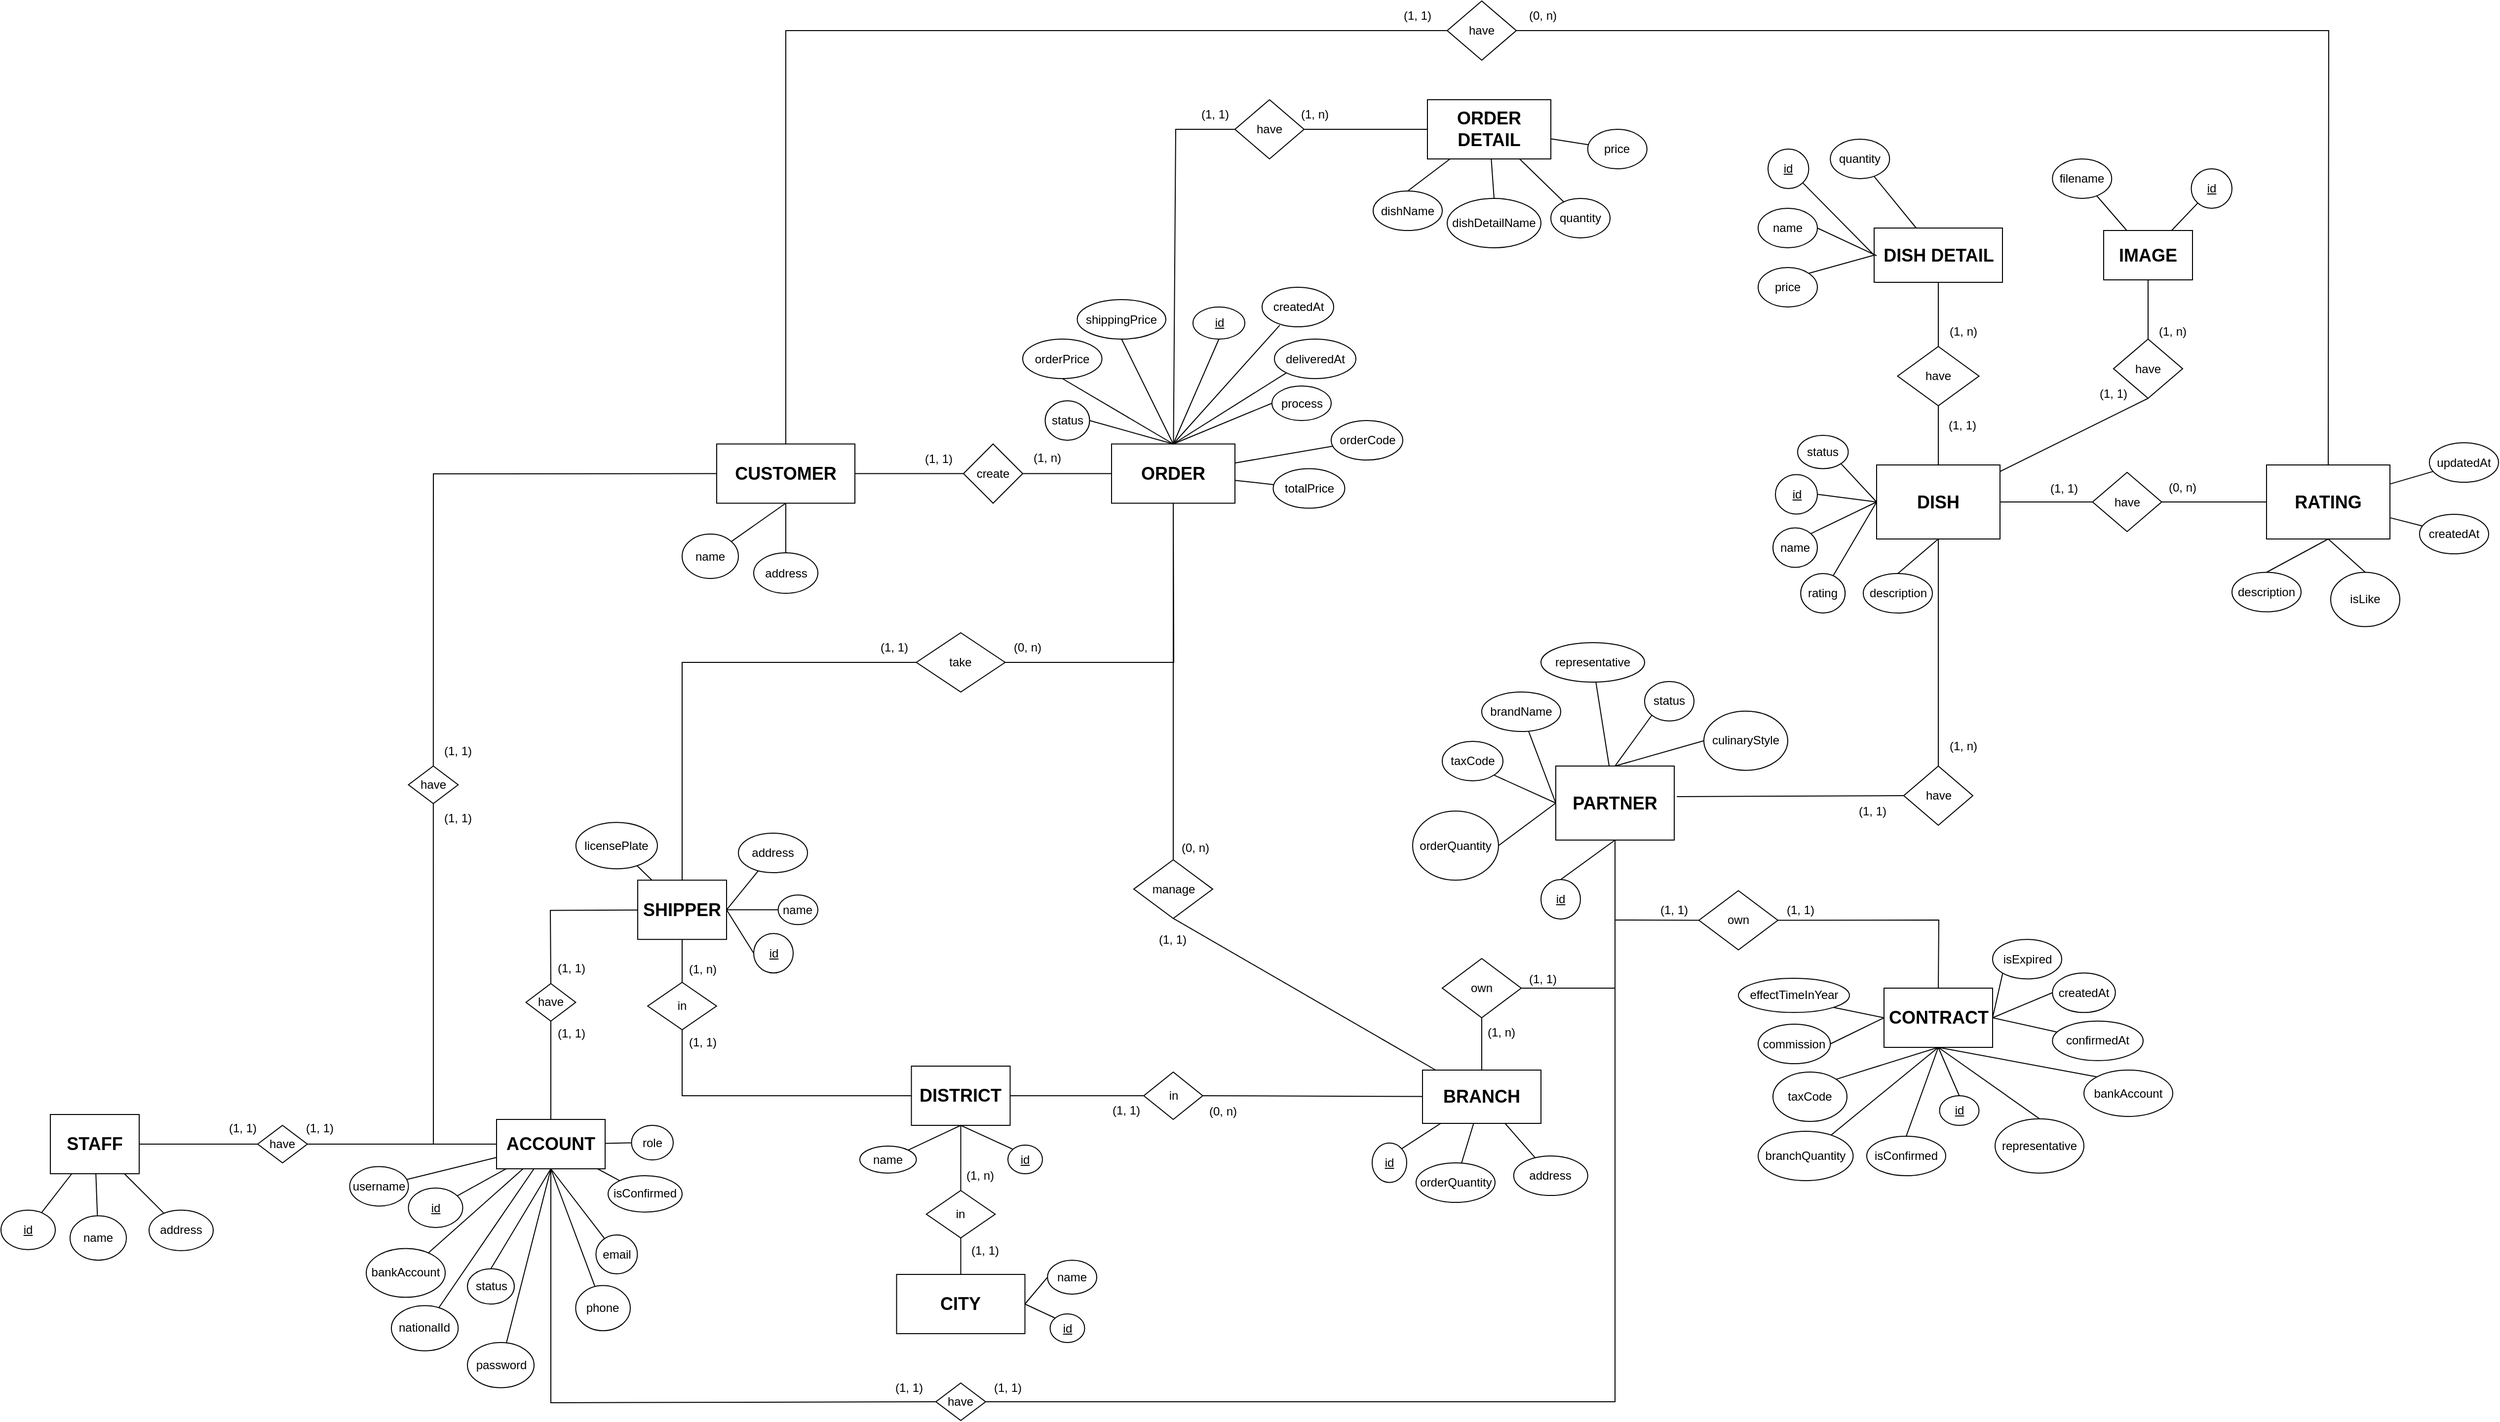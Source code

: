 <mxfile version="21.1.4" type="device">
  <diagram name="Page-1" id="AVeCr7qdwlGXbc9mvvXi">
    <mxGraphModel dx="2658" dy="1604" grid="1" gridSize="10" guides="1" tooltips="1" connect="1" arrows="1" fold="1" page="1" pageScale="1" pageWidth="850" pageHeight="1100" math="0" shadow="0">
      <root>
        <mxCell id="0" />
        <mxCell id="1" parent="0" />
        <mxCell id="DtUzFA3hqgfHuLCxwqsR-1" value="&lt;b&gt;&lt;font style=&quot;font-size: 18px;&quot;&gt;ACCOUNT&lt;/font&gt;&lt;/b&gt;" style="rounded=0;whiteSpace=wrap;html=1;" parent="1" vertex="1">
          <mxGeometry x="-518" y="373" width="110" height="50" as="geometry" />
        </mxCell>
        <mxCell id="DtUzFA3hqgfHuLCxwqsR-2" value="password" style="ellipse;whiteSpace=wrap;html=1;" parent="1" vertex="1">
          <mxGeometry x="-547.5" y="599" width="67.5" height="45.75" as="geometry" />
        </mxCell>
        <mxCell id="DtUzFA3hqgfHuLCxwqsR-3" value="" style="endArrow=none;html=1;rounded=0;entryX=0.5;entryY=1;entryDx=0;entryDy=0;" parent="1" source="DtUzFA3hqgfHuLCxwqsR-2" target="DtUzFA3hqgfHuLCxwqsR-1" edge="1">
          <mxGeometry width="50" height="50" relative="1" as="geometry">
            <mxPoint x="-218.81" y="688" as="sourcePoint" />
            <mxPoint x="-498.81" y="543" as="targetPoint" />
          </mxGeometry>
        </mxCell>
        <mxCell id="DtUzFA3hqgfHuLCxwqsR-4" value="role" style="ellipse;whiteSpace=wrap;html=1;" parent="1" vertex="1">
          <mxGeometry x="-381.31" y="379" width="42.31" height="35" as="geometry" />
        </mxCell>
        <mxCell id="DtUzFA3hqgfHuLCxwqsR-5" value="" style="endArrow=none;html=1;rounded=0;" parent="1" source="DtUzFA3hqgfHuLCxwqsR-4" target="DtUzFA3hqgfHuLCxwqsR-1" edge="1">
          <mxGeometry width="50" height="50" relative="1" as="geometry">
            <mxPoint x="-218.81" y="668" as="sourcePoint" />
            <mxPoint x="-498.81" y="543" as="targetPoint" />
          </mxGeometry>
        </mxCell>
        <mxCell id="DtUzFA3hqgfHuLCxwqsR-6" value="status" style="ellipse;whiteSpace=wrap;html=1;" parent="1" vertex="1">
          <mxGeometry x="-547.5" y="524.25" width="47.5" height="35.75" as="geometry" />
        </mxCell>
        <mxCell id="DtUzFA3hqgfHuLCxwqsR-7" value="" style="endArrow=none;html=1;rounded=0;exitX=0.5;exitY=0;exitDx=0;exitDy=0;entryX=0.5;entryY=1;entryDx=0;entryDy=0;" parent="1" source="DtUzFA3hqgfHuLCxwqsR-6" target="DtUzFA3hqgfHuLCxwqsR-1" edge="1">
          <mxGeometry width="50" height="50" relative="1" as="geometry">
            <mxPoint x="-268.81" y="628" as="sourcePoint" />
            <mxPoint x="-498.81" y="543" as="targetPoint" />
          </mxGeometry>
        </mxCell>
        <mxCell id="DtUzFA3hqgfHuLCxwqsR-8" value="&lt;b&gt;CUSTOMER&lt;/b&gt;" style="rounded=0;whiteSpace=wrap;html=1;fontSize=18;" parent="1" vertex="1">
          <mxGeometry x="-295" y="-311.25" width="140" height="60" as="geometry" />
        </mxCell>
        <mxCell id="DtUzFA3hqgfHuLCxwqsR-11" value="" style="endArrow=none;html=1;rounded=0;fontSize=12;entryX=0.5;entryY=1;entryDx=0;entryDy=0;" parent="1" source="jbhOdeSwPLlKwsdc-LjJ-1" target="DtUzFA3hqgfHuLCxwqsR-8" edge="1">
          <mxGeometry width="50" height="50" relative="1" as="geometry">
            <mxPoint x="-342.265" y="-212.308" as="sourcePoint" />
            <mxPoint x="-1525" y="-416.25" as="targetPoint" />
          </mxGeometry>
        </mxCell>
        <mxCell id="DtUzFA3hqgfHuLCxwqsR-12" value="&lt;b&gt;SHIPPER&lt;/b&gt;" style="rounded=0;whiteSpace=wrap;html=1;fontSize=18;" parent="1" vertex="1">
          <mxGeometry x="-375" y="130.63" width="90" height="60" as="geometry" />
        </mxCell>
        <mxCell id="DtUzFA3hqgfHuLCxwqsR-14" value="" style="endArrow=none;html=1;rounded=0;fontSize=12;exitX=1;exitY=0.5;exitDx=0;exitDy=0;" parent="1" source="DtUzFA3hqgfHuLCxwqsR-12" target="jbhOdeSwPLlKwsdc-LjJ-31" edge="1">
          <mxGeometry width="50" height="50" relative="1" as="geometry">
            <mxPoint x="-410.004" y="222.058" as="sourcePoint" />
            <mxPoint x="-250.28" y="110.44" as="targetPoint" />
          </mxGeometry>
        </mxCell>
        <mxCell id="DtUzFA3hqgfHuLCxwqsR-23" value="" style="endArrow=none;html=1;rounded=0;fontSize=12;exitX=1;exitY=1;exitDx=0;exitDy=0;entryX=0;entryY=0.5;entryDx=0;entryDy=0;" parent="1" source="jbhOdeSwPLlKwsdc-LjJ-27" target="DtUzFA3hqgfHuLCxwqsR-90" edge="1">
          <mxGeometry width="50" height="50" relative="1" as="geometry">
            <mxPoint x="465.35" y="6.207" as="sourcePoint" />
            <mxPoint x="620" y="27.5" as="targetPoint" />
          </mxGeometry>
        </mxCell>
        <mxCell id="DtUzFA3hqgfHuLCxwqsR-26" value="culinaryStyle" style="ellipse;whiteSpace=wrap;html=1;fontSize=12;" parent="1" vertex="1">
          <mxGeometry x="705" y="-40.63" width="85" height="60" as="geometry" />
        </mxCell>
        <mxCell id="DtUzFA3hqgfHuLCxwqsR-28" value="" style="endArrow=none;html=1;rounded=0;fontSize=12;exitX=0;exitY=0.5;exitDx=0;exitDy=0;entryX=0.5;entryY=0;entryDx=0;entryDy=0;" parent="1" source="DtUzFA3hqgfHuLCxwqsR-26" target="DtUzFA3hqgfHuLCxwqsR-90" edge="1">
          <mxGeometry width="50" height="50" relative="1" as="geometry">
            <mxPoint x="570" y="100" as="sourcePoint" />
            <mxPoint x="620" y="27.5" as="targetPoint" />
          </mxGeometry>
        </mxCell>
        <mxCell id="DtUzFA3hqgfHuLCxwqsR-29" value="orderQuantity" style="ellipse;whiteSpace=wrap;html=1;fontSize=12;" parent="1" vertex="1">
          <mxGeometry x="410" y="60.63" width="87" height="70" as="geometry" />
        </mxCell>
        <mxCell id="DtUzFA3hqgfHuLCxwqsR-31" value="" style="endArrow=none;html=1;rounded=0;fontSize=12;exitX=1;exitY=0.5;exitDx=0;exitDy=0;entryX=0;entryY=0.5;entryDx=0;entryDy=0;" parent="1" source="DtUzFA3hqgfHuLCxwqsR-29" target="DtUzFA3hqgfHuLCxwqsR-90" edge="1">
          <mxGeometry width="50" height="50" relative="1" as="geometry">
            <mxPoint x="570" y="90" as="sourcePoint" />
            <mxPoint x="570" y="55" as="targetPoint" />
          </mxGeometry>
        </mxCell>
        <mxCell id="DtUzFA3hqgfHuLCxwqsR-35" value="" style="endArrow=none;html=1;rounded=0;fontSize=12;" parent="1" source="DtUzFA3hqgfHuLCxwqsR-1" target="a25j9gmeqS0KCwt6Dlf9-147" edge="1">
          <mxGeometry width="50" height="50" relative="1" as="geometry">
            <mxPoint x="-498.81" y="543" as="sourcePoint" />
            <mxPoint x="-553.81" y="469.25" as="targetPoint" />
          </mxGeometry>
        </mxCell>
        <mxCell id="DtUzFA3hqgfHuLCxwqsR-36" value="username" style="ellipse;whiteSpace=wrap;html=1;fontSize=12;" parent="1" vertex="1">
          <mxGeometry x="-666.75" y="420.75" width="59.5" height="40" as="geometry" />
        </mxCell>
        <mxCell id="DtUzFA3hqgfHuLCxwqsR-37" value="" style="endArrow=none;html=1;rounded=0;fontSize=12;" parent="1" source="DtUzFA3hqgfHuLCxwqsR-1" target="DtUzFA3hqgfHuLCxwqsR-36" edge="1">
          <mxGeometry width="50" height="50" relative="1" as="geometry">
            <mxPoint x="-498.81" y="543" as="sourcePoint" />
            <mxPoint x="-148.81" y="628" as="targetPoint" />
          </mxGeometry>
        </mxCell>
        <mxCell id="DtUzFA3hqgfHuLCxwqsR-41" value="" style="endArrow=none;html=1;rounded=0;fontSize=12;exitX=0.5;exitY=0;exitDx=0;exitDy=0;entryX=0.5;entryY=1;entryDx=0;entryDy=0;" parent="1" source="CnV7tHZqmVSUOFiuWsAo-5" target="DtUzFA3hqgfHuLCxwqsR-90" edge="1">
          <mxGeometry width="50" height="50" relative="1" as="geometry">
            <mxPoint x="625" y="130" as="sourcePoint" />
            <mxPoint x="620" y="83" as="targetPoint" />
          </mxGeometry>
        </mxCell>
        <mxCell id="DtUzFA3hqgfHuLCxwqsR-58" value="taxCode" style="ellipse;whiteSpace=wrap;html=1;fontSize=12;" parent="1" vertex="1">
          <mxGeometry x="775" y="325" width="75" height="50" as="geometry" />
        </mxCell>
        <mxCell id="DtUzFA3hqgfHuLCxwqsR-59" value="" style="endArrow=none;html=1;rounded=0;fontSize=12;exitX=1;exitY=0;exitDx=0;exitDy=0;entryX=0.5;entryY=1;entryDx=0;entryDy=0;" parent="1" source="DtUzFA3hqgfHuLCxwqsR-58" target="DtUzFA3hqgfHuLCxwqsR-91" edge="1">
          <mxGeometry width="50" height="50" relative="1" as="geometry">
            <mxPoint x="823.75" y="260" as="sourcePoint" />
            <mxPoint x="936.25" y="300" as="targetPoint" />
          </mxGeometry>
        </mxCell>
        <mxCell id="DtUzFA3hqgfHuLCxwqsR-65" value="(1, 1)" style="text;html=1;strokeColor=none;fillColor=none;align=center;verticalAlign=middle;whiteSpace=wrap;rounded=0;fontSize=12;" parent="1" vertex="1">
          <mxGeometry x="772.5" y="145.63" width="60" height="30" as="geometry" />
        </mxCell>
        <mxCell id="DtUzFA3hqgfHuLCxwqsR-70" value="" style="endArrow=none;html=1;rounded=0;fontSize=12;exitX=0.5;exitY=0;exitDx=0;exitDy=0;entryX=0.5;entryY=1;entryDx=0;entryDy=0;" parent="1" source="CnV7tHZqmVSUOFiuWsAo-17" target="DtUzFA3hqgfHuLCxwqsR-91" edge="1">
          <mxGeometry relative="1" as="geometry">
            <mxPoint x="883.75" y="330" as="sourcePoint" />
            <mxPoint x="936.25" y="300" as="targetPoint" />
          </mxGeometry>
        </mxCell>
        <mxCell id="DtUzFA3hqgfHuLCxwqsR-83" value="(1, 1)" style="text;html=1;strokeColor=none;fillColor=none;align=center;verticalAlign=middle;whiteSpace=wrap;rounded=0;fontSize=12;" parent="1" vertex="1">
          <mxGeometry x="645" y="145.63" width="60" height="30" as="geometry" />
        </mxCell>
        <mxCell id="DtUzFA3hqgfHuLCxwqsR-84" value="representative" style="ellipse;whiteSpace=wrap;html=1;align=center;fontSize=12;" parent="1" vertex="1">
          <mxGeometry x="1000.01" y="372.32" width="89.99" height="55" as="geometry" />
        </mxCell>
        <mxCell id="DtUzFA3hqgfHuLCxwqsR-90" value="&lt;b&gt;PARTNER&lt;br&gt;&lt;/b&gt;" style="rounded=0;whiteSpace=wrap;html=1;fontSize=18;" parent="1" vertex="1">
          <mxGeometry x="555" y="15" width="120" height="75" as="geometry" />
        </mxCell>
        <mxCell id="DtUzFA3hqgfHuLCxwqsR-91" value="&lt;b&gt;CONTRACT&lt;/b&gt;" style="rounded=0;whiteSpace=wrap;html=1;fontSize=18;" parent="1" vertex="1">
          <mxGeometry x="887.5" y="240" width="110" height="60" as="geometry" />
        </mxCell>
        <mxCell id="DtUzFA3hqgfHuLCxwqsR-92" value="" style="endArrow=none;html=1;rounded=0;fontSize=12;entryX=0.5;entryY=0;entryDx=0;entryDy=0;exitX=0.5;exitY=1;exitDx=0;exitDy=0;" parent="1" source="DtUzFA3hqgfHuLCxwqsR-91" target="DtUzFA3hqgfHuLCxwqsR-84" edge="1">
          <mxGeometry relative="1" as="geometry">
            <mxPoint x="653.75" y="250" as="sourcePoint" />
            <mxPoint x="813.75" y="250" as="targetPoint" />
          </mxGeometry>
        </mxCell>
        <mxCell id="DtUzFA3hqgfHuLCxwqsR-94" value="" style="endArrow=none;html=1;rounded=0;fontSize=12;exitX=1;exitY=0;exitDx=0;exitDy=0;" parent="1" source="CnV7tHZqmVSUOFiuWsAo-46" target="jbhOdeSwPLlKwsdc-LjJ-33" edge="1">
          <mxGeometry relative="1" as="geometry">
            <mxPoint x="405" y="400" as="sourcePoint" />
            <mxPoint x="480" y="381.5" as="targetPoint" />
          </mxGeometry>
        </mxCell>
        <mxCell id="DtUzFA3hqgfHuLCxwqsR-100" value="" style="endArrow=none;html=1;rounded=0;fontSize=12;" parent="1" source="jbhOdeSwPLlKwsdc-LjJ-33" target="IJwHN701yyFFUVuA-0xl-53" edge="1">
          <mxGeometry relative="1" as="geometry">
            <mxPoint x="480" y="381.5" as="sourcePoint" />
            <mxPoint x="520" y="420" as="targetPoint" />
          </mxGeometry>
        </mxCell>
        <mxCell id="CnV7tHZqmVSUOFiuWsAo-1" value="bankAccount" style="ellipse;whiteSpace=wrap;html=1;align=center;fontSize=12;" parent="1" vertex="1">
          <mxGeometry x="1090" y="323" width="90" height="47" as="geometry" />
        </mxCell>
        <mxCell id="CnV7tHZqmVSUOFiuWsAo-2" value="" style="endArrow=none;html=1;rounded=0;exitX=0.5;exitY=1;exitDx=0;exitDy=0;entryX=0;entryY=0;entryDx=0;entryDy=0;" parent="1" source="DtUzFA3hqgfHuLCxwqsR-91" target="CnV7tHZqmVSUOFiuWsAo-1" edge="1">
          <mxGeometry relative="1" as="geometry">
            <mxPoint x="673.75" y="380" as="sourcePoint" />
            <mxPoint x="833.75" y="380" as="targetPoint" />
          </mxGeometry>
        </mxCell>
        <mxCell id="CnV7tHZqmVSUOFiuWsAo-3" value="" style="endArrow=none;html=1;rounded=0;exitX=0.5;exitY=1;exitDx=0;exitDy=0;entryX=0;entryY=0.5;entryDx=0;entryDy=0;" parent="1" source="DtUzFA3hqgfHuLCxwqsR-90" target="CnV7tHZqmVSUOFiuWsAo-48" edge="1">
          <mxGeometry relative="1" as="geometry">
            <mxPoint x="660" y="140" as="sourcePoint" />
            <mxPoint x="783" y="160" as="targetPoint" />
            <Array as="points">
              <mxPoint x="615" y="171" />
            </Array>
          </mxGeometry>
        </mxCell>
        <mxCell id="CnV7tHZqmVSUOFiuWsAo-4" value="" style="endArrow=none;html=1;rounded=0;entryX=0.5;entryY=0;entryDx=0;entryDy=0;exitX=1;exitY=0.5;exitDx=0;exitDy=0;" parent="1" source="CnV7tHZqmVSUOFiuWsAo-48" target="DtUzFA3hqgfHuLCxwqsR-91" edge="1">
          <mxGeometry relative="1" as="geometry">
            <mxPoint x="860" y="160" as="sourcePoint" />
            <mxPoint x="820" y="140" as="targetPoint" />
            <Array as="points">
              <mxPoint x="943" y="171" />
            </Array>
          </mxGeometry>
        </mxCell>
        <mxCell id="CnV7tHZqmVSUOFiuWsAo-5" value="id" style="ellipse;whiteSpace=wrap;html=1;align=center;fontStyle=4;" parent="1" vertex="1">
          <mxGeometry x="540" y="130" width="40" height="40" as="geometry" />
        </mxCell>
        <mxCell id="CnV7tHZqmVSUOFiuWsAo-9" value="" style="endArrow=none;html=1;rounded=0;exitX=1;exitY=0.5;exitDx=0;exitDy=0;" parent="1" source="DtUzFA3hqgfHuLCxwqsR-91" target="jbhOdeSwPLlKwsdc-LjJ-32" edge="1">
          <mxGeometry relative="1" as="geometry">
            <mxPoint x="813.75" y="250" as="sourcePoint" />
            <mxPoint x="1054.842" y="279.163" as="targetPoint" />
          </mxGeometry>
        </mxCell>
        <mxCell id="CnV7tHZqmVSUOFiuWsAo-17" value="id" style="ellipse;whiteSpace=wrap;html=1;align=center;fontStyle=4;" parent="1" vertex="1">
          <mxGeometry x="943.75" y="349" width="40" height="30" as="geometry" />
        </mxCell>
        <mxCell id="CnV7tHZqmVSUOFiuWsAo-38" value="commission" style="ellipse;whiteSpace=wrap;html=1;align=center;" parent="1" vertex="1">
          <mxGeometry x="760" y="276.5" width="73.13" height="40" as="geometry" />
        </mxCell>
        <mxCell id="CnV7tHZqmVSUOFiuWsAo-39" value="" style="endArrow=none;html=1;rounded=0;exitX=1;exitY=0.5;exitDx=0;exitDy=0;entryX=0;entryY=0.5;entryDx=0;entryDy=0;" parent="1" source="CnV7tHZqmVSUOFiuWsAo-38" target="DtUzFA3hqgfHuLCxwqsR-91" edge="1">
          <mxGeometry relative="1" as="geometry">
            <mxPoint x="923.75" y="340" as="sourcePoint" />
            <mxPoint x="883.75" y="275" as="targetPoint" />
          </mxGeometry>
        </mxCell>
        <mxCell id="CnV7tHZqmVSUOFiuWsAo-40" value="isConfirmed" style="ellipse;whiteSpace=wrap;html=1;align=center;" parent="1" vertex="1">
          <mxGeometry x="870" y="390" width="80" height="40" as="geometry" />
        </mxCell>
        <mxCell id="CnV7tHZqmVSUOFiuWsAo-42" value="" style="endArrow=none;html=1;rounded=0;exitX=0.5;exitY=0;exitDx=0;exitDy=0;entryX=0.5;entryY=1;entryDx=0;entryDy=0;" parent="1" source="CnV7tHZqmVSUOFiuWsAo-40" target="DtUzFA3hqgfHuLCxwqsR-91" edge="1">
          <mxGeometry relative="1" as="geometry">
            <mxPoint x="833.75" y="250" as="sourcePoint" />
            <mxPoint x="993.75" y="250" as="targetPoint" />
          </mxGeometry>
        </mxCell>
        <mxCell id="CnV7tHZqmVSUOFiuWsAo-46" value="id" style="ellipse;whiteSpace=wrap;html=1;align=center;fontStyle=4;fontSize=12;" parent="1" vertex="1">
          <mxGeometry x="369" y="396.82" width="35" height="40" as="geometry" />
        </mxCell>
        <mxCell id="CnV7tHZqmVSUOFiuWsAo-48" value="own" style="shape=rhombus;perimeter=rhombusPerimeter;whiteSpace=wrap;html=1;align=center;fontSize=12;" parent="1" vertex="1">
          <mxGeometry x="700" y="141.25" width="80" height="60" as="geometry" />
        </mxCell>
        <mxCell id="CnV7tHZqmVSUOFiuWsAo-50" value="own" style="shape=rhombus;perimeter=rhombusPerimeter;whiteSpace=wrap;html=1;align=center;fontSize=12;" parent="1" vertex="1">
          <mxGeometry x="440" y="210" width="80" height="60" as="geometry" />
        </mxCell>
        <mxCell id="CnV7tHZqmVSUOFiuWsAo-51" value="" style="endArrow=none;html=1;rounded=0;fontSize=12;entryX=0.5;entryY=1;entryDx=0;entryDy=0;" parent="1" source="jbhOdeSwPLlKwsdc-LjJ-33" target="CnV7tHZqmVSUOFiuWsAo-50" edge="1">
          <mxGeometry relative="1" as="geometry">
            <mxPoint x="480" y="316.5" as="sourcePoint" />
            <mxPoint x="690" y="300" as="targetPoint" />
          </mxGeometry>
        </mxCell>
        <mxCell id="CnV7tHZqmVSUOFiuWsAo-52" value="" style="endArrow=none;html=1;rounded=0;fontSize=12;exitX=1;exitY=0.5;exitDx=0;exitDy=0;entryX=0.5;entryY=1;entryDx=0;entryDy=0;" parent="1" source="CnV7tHZqmVSUOFiuWsAo-50" target="DtUzFA3hqgfHuLCxwqsR-90" edge="1">
          <mxGeometry relative="1" as="geometry">
            <mxPoint x="530" y="230" as="sourcePoint" />
            <mxPoint x="690" y="230" as="targetPoint" />
            <Array as="points">
              <mxPoint x="615" y="240" />
            </Array>
          </mxGeometry>
        </mxCell>
        <mxCell id="CnV7tHZqmVSUOFiuWsAo-57" value="(1, n)" style="text;html=1;strokeColor=none;fillColor=none;align=center;verticalAlign=middle;whiteSpace=wrap;rounded=0;fontSize=12;" parent="1" vertex="1">
          <mxGeometry x="470" y="270" width="60" height="30" as="geometry" />
        </mxCell>
        <mxCell id="xJUpYcqjfouEbvqXpinI-12" value="brandName" style="ellipse;whiteSpace=wrap;html=1;align=center;" parent="1" vertex="1">
          <mxGeometry x="480" y="-60" width="80" height="40" as="geometry" />
        </mxCell>
        <mxCell id="xJUpYcqjfouEbvqXpinI-13" value="" style="endArrow=none;html=1;rounded=0;entryX=0;entryY=0.5;entryDx=0;entryDy=0;" parent="1" source="xJUpYcqjfouEbvqXpinI-12" target="DtUzFA3hqgfHuLCxwqsR-90" edge="1">
          <mxGeometry relative="1" as="geometry">
            <mxPoint x="660" y="-100" as="sourcePoint" />
            <mxPoint x="820" y="-100" as="targetPoint" />
          </mxGeometry>
        </mxCell>
        <mxCell id="xJUpYcqjfouEbvqXpinI-14" value="status" style="ellipse;whiteSpace=wrap;html=1;align=center;" parent="1" vertex="1">
          <mxGeometry x="645" y="-70.63" width="50" height="40" as="geometry" />
        </mxCell>
        <mxCell id="xJUpYcqjfouEbvqXpinI-15" value="" style="endArrow=none;html=1;rounded=0;exitX=0;exitY=1;exitDx=0;exitDy=0;entryX=0.5;entryY=0;entryDx=0;entryDy=0;" parent="1" source="xJUpYcqjfouEbvqXpinI-14" target="DtUzFA3hqgfHuLCxwqsR-90" edge="1">
          <mxGeometry relative="1" as="geometry">
            <mxPoint x="560" y="-170" as="sourcePoint" />
            <mxPoint x="720" y="-170" as="targetPoint" />
          </mxGeometry>
        </mxCell>
        <mxCell id="xJUpYcqjfouEbvqXpinI-24" value="&lt;b&gt;ORDER&lt;br&gt;&lt;/b&gt;" style="rounded=0;whiteSpace=wrap;html=1;fontSize=18;" parent="1" vertex="1">
          <mxGeometry x="105" y="-311.25" width="125" height="60" as="geometry" />
        </mxCell>
        <mxCell id="xJUpYcqjfouEbvqXpinI-25" value="status" style="ellipse;whiteSpace=wrap;html=1;align=center;" parent="1" vertex="1">
          <mxGeometry x="37.76" y="-355" width="45" height="40" as="geometry" />
        </mxCell>
        <mxCell id="xJUpYcqjfouEbvqXpinI-26" value="" style="endArrow=none;html=1;rounded=0;exitX=1;exitY=0.5;exitDx=0;exitDy=0;entryX=0.5;entryY=0;entryDx=0;entryDy=0;" parent="1" source="xJUpYcqjfouEbvqXpinI-25" target="xJUpYcqjfouEbvqXpinI-24" edge="1">
          <mxGeometry relative="1" as="geometry">
            <mxPoint x="225" y="-96.25" as="sourcePoint" />
            <mxPoint x="385" y="-96.25" as="targetPoint" />
          </mxGeometry>
        </mxCell>
        <mxCell id="xJUpYcqjfouEbvqXpinI-27" value="orderPrice" style="ellipse;whiteSpace=wrap;html=1;align=center;" parent="1" vertex="1">
          <mxGeometry x="15" y="-417.5" width="80.25" height="40" as="geometry" />
        </mxCell>
        <mxCell id="xJUpYcqjfouEbvqXpinI-28" value="" style="endArrow=none;html=1;rounded=0;exitX=0.5;exitY=1;exitDx=0;exitDy=0;entryX=0.5;entryY=0;entryDx=0;entryDy=0;" parent="1" source="xJUpYcqjfouEbvqXpinI-27" target="xJUpYcqjfouEbvqXpinI-24" edge="1">
          <mxGeometry relative="1" as="geometry">
            <mxPoint x="215" y="-196.25" as="sourcePoint" />
            <mxPoint x="375" y="-196.25" as="targetPoint" />
          </mxGeometry>
        </mxCell>
        <mxCell id="xJUpYcqjfouEbvqXpinI-30" value="" style="endArrow=none;html=1;rounded=0;exitX=0.5;exitY=1;exitDx=0;exitDy=0;entryX=0.5;entryY=0;entryDx=0;entryDy=0;" parent="1" source="a25j9gmeqS0KCwt6Dlf9-58" target="xJUpYcqjfouEbvqXpinI-24" edge="1">
          <mxGeometry relative="1" as="geometry">
            <mxPoint x="216.716" y="-362.108" as="sourcePoint" />
            <mxPoint x="375" y="-196.25" as="targetPoint" />
          </mxGeometry>
        </mxCell>
        <mxCell id="xJUpYcqjfouEbvqXpinI-41" value="&lt;b&gt;DISH&lt;br&gt;&lt;/b&gt;" style="rounded=0;whiteSpace=wrap;html=1;fontSize=18;" parent="1" vertex="1">
          <mxGeometry x="880" y="-290" width="125" height="75" as="geometry" />
        </mxCell>
        <mxCell id="xJUpYcqjfouEbvqXpinI-43" value="id" style="ellipse;whiteSpace=wrap;html=1;align=center;fontStyle=4;" parent="1" vertex="1">
          <mxGeometry x="777.5" y="-280.25" width="42.5" height="40" as="geometry" />
        </mxCell>
        <mxCell id="xJUpYcqjfouEbvqXpinI-44" value="" style="endArrow=none;html=1;rounded=0;exitX=1;exitY=0.5;exitDx=0;exitDy=0;entryX=0;entryY=0.5;entryDx=0;entryDy=0;" parent="1" source="xJUpYcqjfouEbvqXpinI-43" target="xJUpYcqjfouEbvqXpinI-41" edge="1">
          <mxGeometry relative="1" as="geometry">
            <mxPoint x="1022.5" y="-120" as="sourcePoint" />
            <mxPoint x="1182.5" y="-120" as="targetPoint" />
          </mxGeometry>
        </mxCell>
        <mxCell id="a25j9gmeqS0KCwt6Dlf9-3" value="name" style="ellipse;whiteSpace=wrap;html=1;align=center;" parent="1" vertex="1">
          <mxGeometry x="775" y="-226.25" width="45" height="40" as="geometry" />
        </mxCell>
        <mxCell id="a25j9gmeqS0KCwt6Dlf9-4" value="" style="endArrow=none;html=1;rounded=0;exitX=1;exitY=0;exitDx=0;exitDy=0;entryX=0;entryY=0.5;entryDx=0;entryDy=0;" parent="1" source="a25j9gmeqS0KCwt6Dlf9-3" target="xJUpYcqjfouEbvqXpinI-41" edge="1">
          <mxGeometry relative="1" as="geometry">
            <mxPoint x="932.5" y="-170" as="sourcePoint" />
            <mxPoint x="1092.5" y="-170" as="targetPoint" />
          </mxGeometry>
        </mxCell>
        <mxCell id="a25j9gmeqS0KCwt6Dlf9-5" value="description" style="ellipse;whiteSpace=wrap;html=1;align=center;" parent="1" vertex="1">
          <mxGeometry x="866.5" y="-180" width="70" height="40" as="geometry" />
        </mxCell>
        <mxCell id="a25j9gmeqS0KCwt6Dlf9-6" value="" style="endArrow=none;html=1;rounded=0;exitX=0.5;exitY=0;exitDx=0;exitDy=0;entryX=0.5;entryY=1;entryDx=0;entryDy=0;" parent="1" source="a25j9gmeqS0KCwt6Dlf9-5" target="xJUpYcqjfouEbvqXpinI-41" edge="1">
          <mxGeometry relative="1" as="geometry">
            <mxPoint x="1032.5" y="-180" as="sourcePoint" />
            <mxPoint x="880" y="-252" as="targetPoint" />
          </mxGeometry>
        </mxCell>
        <mxCell id="a25j9gmeqS0KCwt6Dlf9-8" value="&lt;b&gt;DISH DETAIL&lt;br&gt;&lt;/b&gt;" style="rounded=0;whiteSpace=wrap;html=1;fontSize=18;" parent="1" vertex="1">
          <mxGeometry x="877.5" y="-530" width="130" height="55" as="geometry" />
        </mxCell>
        <mxCell id="a25j9gmeqS0KCwt6Dlf9-12" value="" style="endArrow=none;html=1;rounded=0;exitX=1;exitY=0.5;exitDx=0;exitDy=0;" parent="1" source="IJwHN701yyFFUVuA-0xl-16" edge="1">
          <mxGeometry relative="1" as="geometry">
            <mxPoint x="825" y="-530" as="sourcePoint" />
            <mxPoint x="880" y="-502" as="targetPoint" />
          </mxGeometry>
        </mxCell>
        <mxCell id="a25j9gmeqS0KCwt6Dlf9-13" value="price" style="ellipse;whiteSpace=wrap;html=1;align=center;" parent="1" vertex="1">
          <mxGeometry x="760" y="-490" width="60" height="40" as="geometry" />
        </mxCell>
        <mxCell id="a25j9gmeqS0KCwt6Dlf9-14" value="" style="endArrow=none;html=1;rounded=0;exitX=1;exitY=0;exitDx=0;exitDy=0;entryX=0;entryY=0.5;entryDx=0;entryDy=0;" parent="1" source="a25j9gmeqS0KCwt6Dlf9-13" target="a25j9gmeqS0KCwt6Dlf9-8" edge="1">
          <mxGeometry relative="1" as="geometry">
            <mxPoint x="1040" y="-330" as="sourcePoint" />
            <mxPoint x="1200" y="-330" as="targetPoint" />
          </mxGeometry>
        </mxCell>
        <mxCell id="a25j9gmeqS0KCwt6Dlf9-15" value="have" style="shape=rhombus;perimeter=rhombusPerimeter;whiteSpace=wrap;html=1;align=center;" parent="1" vertex="1">
          <mxGeometry x="901.25" y="-410" width="82.5" height="60" as="geometry" />
        </mxCell>
        <mxCell id="a25j9gmeqS0KCwt6Dlf9-16" value="" style="endArrow=none;html=1;rounded=0;exitX=0.5;exitY=0;exitDx=0;exitDy=0;entryX=0.5;entryY=1;entryDx=0;entryDy=0;" parent="1" source="xJUpYcqjfouEbvqXpinI-41" target="a25j9gmeqS0KCwt6Dlf9-15" edge="1">
          <mxGeometry relative="1" as="geometry">
            <mxPoint x="1110" y="-277.5" as="sourcePoint" />
            <mxPoint x="1270" y="-277.5" as="targetPoint" />
          </mxGeometry>
        </mxCell>
        <mxCell id="a25j9gmeqS0KCwt6Dlf9-17" value="" style="endArrow=none;html=1;rounded=0;exitX=0.5;exitY=0;exitDx=0;exitDy=0;entryX=0.5;entryY=1;entryDx=0;entryDy=0;" parent="1" source="a25j9gmeqS0KCwt6Dlf9-15" target="a25j9gmeqS0KCwt6Dlf9-8" edge="1">
          <mxGeometry relative="1" as="geometry">
            <mxPoint x="1110" y="-377.5" as="sourcePoint" />
            <mxPoint x="1270" y="-377.5" as="targetPoint" />
          </mxGeometry>
        </mxCell>
        <mxCell id="a25j9gmeqS0KCwt6Dlf9-18" value="status" style="ellipse;whiteSpace=wrap;html=1;align=center;" parent="1" vertex="1">
          <mxGeometry x="800" y="-320" width="51.25" height="33.75" as="geometry" />
        </mxCell>
        <mxCell id="a25j9gmeqS0KCwt6Dlf9-19" value="" style="endArrow=none;html=1;rounded=0;exitX=1;exitY=1;exitDx=0;exitDy=0;entryX=0;entryY=0.5;entryDx=0;entryDy=0;" parent="1" source="a25j9gmeqS0KCwt6Dlf9-18" target="xJUpYcqjfouEbvqXpinI-41" edge="1">
          <mxGeometry relative="1" as="geometry">
            <mxPoint x="972.5" y="-250" as="sourcePoint" />
            <mxPoint x="1132.5" y="-250" as="targetPoint" />
          </mxGeometry>
        </mxCell>
        <mxCell id="a25j9gmeqS0KCwt6Dlf9-20" value="(1, n)" style="text;html=1;strokeColor=none;fillColor=none;align=center;verticalAlign=middle;whiteSpace=wrap;rounded=0;" parent="1" vertex="1">
          <mxGeometry x="937.5" y="-440" width="60" height="30" as="geometry" />
        </mxCell>
        <mxCell id="a25j9gmeqS0KCwt6Dlf9-21" value="(1, 1)" style="text;html=1;strokeColor=none;fillColor=none;align=center;verticalAlign=middle;whiteSpace=wrap;rounded=0;" parent="1" vertex="1">
          <mxGeometry x="936.5" y="-345" width="60" height="30" as="geometry" />
        </mxCell>
        <mxCell id="a25j9gmeqS0KCwt6Dlf9-23" value="" style="endArrow=none;html=1;rounded=0;exitX=0.5;exitY=0;exitDx=0;exitDy=0;entryX=0.5;entryY=1;entryDx=0;entryDy=0;" parent="1" source="a25j9gmeqS0KCwt6Dlf9-24" target="xJUpYcqjfouEbvqXpinI-41" edge="1">
          <mxGeometry relative="1" as="geometry">
            <mxPoint x="760" y="-160" as="sourcePoint" />
            <mxPoint x="1010" y="-200" as="targetPoint" />
          </mxGeometry>
        </mxCell>
        <mxCell id="a25j9gmeqS0KCwt6Dlf9-24" value="have" style="shape=rhombus;perimeter=rhombusPerimeter;whiteSpace=wrap;html=1;align=center;" parent="1" vertex="1">
          <mxGeometry x="907.5" y="15" width="70" height="60" as="geometry" />
        </mxCell>
        <mxCell id="a25j9gmeqS0KCwt6Dlf9-25" value="" style="endArrow=none;html=1;rounded=0;exitX=1.022;exitY=0.414;exitDx=0;exitDy=0;exitPerimeter=0;entryX=0;entryY=0.5;entryDx=0;entryDy=0;" parent="1" source="DtUzFA3hqgfHuLCxwqsR-90" target="a25j9gmeqS0KCwt6Dlf9-24" edge="1">
          <mxGeometry relative="1" as="geometry">
            <mxPoint x="760" as="sourcePoint" />
            <mxPoint x="920" as="targetPoint" />
          </mxGeometry>
        </mxCell>
        <mxCell id="a25j9gmeqS0KCwt6Dlf9-27" value="(1, n)" style="text;html=1;strokeColor=none;fillColor=none;align=center;verticalAlign=middle;whiteSpace=wrap;rounded=0;" parent="1" vertex="1">
          <mxGeometry x="937.5" y="-20" width="60" height="30" as="geometry" />
        </mxCell>
        <mxCell id="a25j9gmeqS0KCwt6Dlf9-29" value="(1, 1)" style="text;html=1;strokeColor=none;fillColor=none;align=center;verticalAlign=middle;whiteSpace=wrap;rounded=0;" parent="1" vertex="1">
          <mxGeometry x="846.25" y="46.25" width="60" height="30" as="geometry" />
        </mxCell>
        <mxCell id="a25j9gmeqS0KCwt6Dlf9-32" value="&lt;b&gt;RATING&lt;br&gt;&lt;/b&gt;" style="rounded=0;whiteSpace=wrap;html=1;fontSize=18;" parent="1" vertex="1">
          <mxGeometry x="1275" y="-290" width="125" height="75" as="geometry" />
        </mxCell>
        <mxCell id="a25j9gmeqS0KCwt6Dlf9-35" value="description" style="ellipse;whiteSpace=wrap;html=1;align=center;" parent="1" vertex="1">
          <mxGeometry x="1240" y="-181.25" width="70" height="40" as="geometry" />
        </mxCell>
        <mxCell id="a25j9gmeqS0KCwt6Dlf9-36" value="isLike" style="ellipse;whiteSpace=wrap;html=1;align=center;" parent="1" vertex="1">
          <mxGeometry x="1340" y="-181.25" width="70" height="55" as="geometry" />
        </mxCell>
        <mxCell id="a25j9gmeqS0KCwt6Dlf9-40" value="" style="endArrow=none;html=1;rounded=0;exitX=0.5;exitY=0;exitDx=0;exitDy=0;entryX=0.5;entryY=1;entryDx=0;entryDy=0;" parent="1" source="a25j9gmeqS0KCwt6Dlf9-35" target="a25j9gmeqS0KCwt6Dlf9-32" edge="1">
          <mxGeometry relative="1" as="geometry">
            <mxPoint x="1361" y="-176" as="sourcePoint" />
            <mxPoint x="1340" y="-220" as="targetPoint" />
          </mxGeometry>
        </mxCell>
        <mxCell id="a25j9gmeqS0KCwt6Dlf9-41" value="" style="endArrow=none;html=1;rounded=0;exitX=0.5;exitY=0;exitDx=0;exitDy=0;entryX=0.5;entryY=1;entryDx=0;entryDy=0;" parent="1" source="a25j9gmeqS0KCwt6Dlf9-36" target="a25j9gmeqS0KCwt6Dlf9-32" edge="1">
          <mxGeometry relative="1" as="geometry">
            <mxPoint x="1439" y="-174" as="sourcePoint" />
            <mxPoint x="1349" y="-209" as="targetPoint" />
          </mxGeometry>
        </mxCell>
        <mxCell id="a25j9gmeqS0KCwt6Dlf9-43" value="have" style="shape=rhombus;perimeter=rhombusPerimeter;whiteSpace=wrap;html=1;align=center;" parent="1" vertex="1">
          <mxGeometry x="1098.75" y="-282.5" width="70" height="60" as="geometry" />
        </mxCell>
        <mxCell id="a25j9gmeqS0KCwt6Dlf9-44" value="" style="endArrow=none;html=1;rounded=0;exitX=1;exitY=0.5;exitDx=0;exitDy=0;entryX=0;entryY=0.5;entryDx=0;entryDy=0;" parent="1" source="xJUpYcqjfouEbvqXpinI-41" target="a25j9gmeqS0KCwt6Dlf9-43" edge="1">
          <mxGeometry relative="1" as="geometry">
            <mxPoint x="1020" y="-170" as="sourcePoint" />
            <mxPoint x="1180" y="-170" as="targetPoint" />
          </mxGeometry>
        </mxCell>
        <mxCell id="a25j9gmeqS0KCwt6Dlf9-45" value="" style="endArrow=none;html=1;rounded=0;exitX=0;exitY=0.5;exitDx=0;exitDy=0;entryX=1;entryY=0.5;entryDx=0;entryDy=0;" parent="1" source="a25j9gmeqS0KCwt6Dlf9-32" target="a25j9gmeqS0KCwt6Dlf9-43" edge="1">
          <mxGeometry relative="1" as="geometry">
            <mxPoint x="1015" y="-242" as="sourcePoint" />
            <mxPoint x="1124" y="-242" as="targetPoint" />
          </mxGeometry>
        </mxCell>
        <mxCell id="a25j9gmeqS0KCwt6Dlf9-46" value="(0, n)" style="text;html=1;strokeColor=none;fillColor=none;align=center;verticalAlign=middle;whiteSpace=wrap;rounded=0;" parent="1" vertex="1">
          <mxGeometry x="1160" y="-282.5" width="60" height="30" as="geometry" />
        </mxCell>
        <mxCell id="a25j9gmeqS0KCwt6Dlf9-47" value="(1, 1)" style="text;html=1;strokeColor=none;fillColor=none;align=center;verticalAlign=middle;whiteSpace=wrap;rounded=0;" parent="1" vertex="1">
          <mxGeometry x="1040" y="-281.25" width="60" height="30" as="geometry" />
        </mxCell>
        <mxCell id="a25j9gmeqS0KCwt6Dlf9-50" value="" style="endArrow=none;html=1;rounded=0;entryX=0.5;entryY=1;entryDx=0;entryDy=0;" parent="1" source="jbhOdeSwPLlKwsdc-LjJ-2" target="DtUzFA3hqgfHuLCxwqsR-8" edge="1">
          <mxGeometry relative="1" as="geometry">
            <mxPoint x="-237.5" y="-200" as="sourcePoint" />
            <mxPoint x="-225" y="-246.25" as="targetPoint" />
          </mxGeometry>
        </mxCell>
        <mxCell id="a25j9gmeqS0KCwt6Dlf9-52" value="create" style="shape=rhombus;perimeter=rhombusPerimeter;whiteSpace=wrap;html=1;align=center;" parent="1" vertex="1">
          <mxGeometry x="-45" y="-311.25" width="60" height="60" as="geometry" />
        </mxCell>
        <mxCell id="a25j9gmeqS0KCwt6Dlf9-53" value="" style="endArrow=none;html=1;rounded=0;exitX=1;exitY=0.5;exitDx=0;exitDy=0;entryX=0;entryY=0.5;entryDx=0;entryDy=0;" parent="1" source="DtUzFA3hqgfHuLCxwqsR-8" target="a25j9gmeqS0KCwt6Dlf9-52" edge="1">
          <mxGeometry relative="1" as="geometry">
            <mxPoint x="-105" y="-266.25" as="sourcePoint" />
            <mxPoint x="55" y="-266.25" as="targetPoint" />
          </mxGeometry>
        </mxCell>
        <mxCell id="a25j9gmeqS0KCwt6Dlf9-54" value="" style="endArrow=none;html=1;rounded=0;exitX=1;exitY=0.5;exitDx=0;exitDy=0;entryX=0;entryY=0.5;entryDx=0;entryDy=0;" parent="1" source="a25j9gmeqS0KCwt6Dlf9-52" target="xJUpYcqjfouEbvqXpinI-24" edge="1">
          <mxGeometry relative="1" as="geometry">
            <mxPoint x="-70" y="-228.75" as="sourcePoint" />
            <mxPoint x="40" y="-228.75" as="targetPoint" />
          </mxGeometry>
        </mxCell>
        <mxCell id="a25j9gmeqS0KCwt6Dlf9-56" value="(1, 1)" style="text;html=1;strokeColor=none;fillColor=none;align=center;verticalAlign=middle;whiteSpace=wrap;rounded=0;" parent="1" vertex="1">
          <mxGeometry x="-100" y="-311.25" width="60" height="30" as="geometry" />
        </mxCell>
        <mxCell id="a25j9gmeqS0KCwt6Dlf9-57" value="(1, n)" style="text;html=1;strokeColor=none;fillColor=none;align=center;verticalAlign=middle;whiteSpace=wrap;rounded=0;" parent="1" vertex="1">
          <mxGeometry x="10.25" y="-312.5" width="60" height="30" as="geometry" />
        </mxCell>
        <mxCell id="a25j9gmeqS0KCwt6Dlf9-58" value="id" style="ellipse;whiteSpace=wrap;html=1;align=center;fontStyle=4;" parent="1" vertex="1">
          <mxGeometry x="187.5" y="-450" width="52.5" height="32.5" as="geometry" />
        </mxCell>
        <mxCell id="a25j9gmeqS0KCwt6Dlf9-60" value="process" style="ellipse;whiteSpace=wrap;html=1;align=center;" parent="1" vertex="1">
          <mxGeometry x="267.5" y="-370" width="60" height="35" as="geometry" />
        </mxCell>
        <mxCell id="a25j9gmeqS0KCwt6Dlf9-61" value="" style="endArrow=none;html=1;rounded=0;entryX=0;entryY=0.5;entryDx=0;entryDy=0;exitX=0.5;exitY=0;exitDx=0;exitDy=0;" parent="1" source="xJUpYcqjfouEbvqXpinI-24" target="a25j9gmeqS0KCwt6Dlf9-60" edge="1">
          <mxGeometry relative="1" as="geometry">
            <mxPoint x="10" y="-250" as="sourcePoint" />
            <mxPoint x="170" y="-250" as="targetPoint" />
          </mxGeometry>
        </mxCell>
        <mxCell id="a25j9gmeqS0KCwt6Dlf9-85" value="(1, n)" style="text;html=1;strokeColor=none;fillColor=none;align=center;verticalAlign=middle;whiteSpace=wrap;rounded=0;" parent="1" vertex="1">
          <mxGeometry x="281.25" y="-660" width="60" height="30" as="geometry" />
        </mxCell>
        <mxCell id="a25j9gmeqS0KCwt6Dlf9-86" value="(1, 1)" style="text;html=1;strokeColor=none;fillColor=none;align=center;verticalAlign=middle;whiteSpace=wrap;rounded=0;" parent="1" vertex="1">
          <mxGeometry x="180" y="-660" width="60" height="30" as="geometry" />
        </mxCell>
        <mxCell id="a25j9gmeqS0KCwt6Dlf9-92" value="&lt;b&gt;CITY&lt;/b&gt;" style="rounded=0;whiteSpace=wrap;html=1;fontSize=18;" parent="1" vertex="1">
          <mxGeometry x="-112.75" y="530" width="130" height="60" as="geometry" />
        </mxCell>
        <mxCell id="a25j9gmeqS0KCwt6Dlf9-104" value="" style="endArrow=none;html=1;rounded=0;entryX=1;entryY=0.5;entryDx=0;entryDy=0;" parent="1" source="jbhOdeSwPLlKwsdc-LjJ-30" target="DtUzFA3hqgfHuLCxwqsR-12" edge="1">
          <mxGeometry relative="1" as="geometry">
            <mxPoint x="-210" y="140.25" as="sourcePoint" />
            <mxPoint x="-210" y="160" as="targetPoint" />
          </mxGeometry>
        </mxCell>
        <mxCell id="a25j9gmeqS0KCwt6Dlf9-106" value="(1, 1)" style="text;html=1;strokeColor=none;fillColor=none;align=center;verticalAlign=middle;whiteSpace=wrap;rounded=0;" parent="1" vertex="1">
          <mxGeometry x="-339" y="280" width="60" height="30" as="geometry" />
        </mxCell>
        <mxCell id="a25j9gmeqS0KCwt6Dlf9-107" value="id" style="ellipse;whiteSpace=wrap;html=1;align=center;fontStyle=4;" parent="1" vertex="1">
          <mxGeometry x="-257.5" y="184.63" width="40" height="40" as="geometry" />
        </mxCell>
        <mxCell id="a25j9gmeqS0KCwt6Dlf9-108" value="" style="endArrow=none;html=1;rounded=0;exitX=0;exitY=0.5;exitDx=0;exitDy=0;entryX=1;entryY=0.5;entryDx=0;entryDy=0;" parent="1" source="a25j9gmeqS0KCwt6Dlf9-107" target="DtUzFA3hqgfHuLCxwqsR-12" edge="1">
          <mxGeometry relative="1" as="geometry">
            <mxPoint x="-275" y="308.75" as="sourcePoint" />
            <mxPoint x="-115" y="308.75" as="targetPoint" />
          </mxGeometry>
        </mxCell>
        <mxCell id="a25j9gmeqS0KCwt6Dlf9-109" value="(1, 1)" style="text;html=1;strokeColor=none;fillColor=none;align=center;verticalAlign=middle;whiteSpace=wrap;rounded=0;fontSize=12;" parent="1" vertex="1">
          <mxGeometry x="512.38" y="215.63" width="60" height="30" as="geometry" />
        </mxCell>
        <mxCell id="a25j9gmeqS0KCwt6Dlf9-137" value="(1, 1)" style="text;html=1;strokeColor=none;fillColor=none;align=center;verticalAlign=middle;whiteSpace=wrap;rounded=0;" parent="1" vertex="1">
          <mxGeometry x="-145" y="-120" width="60" height="30" as="geometry" />
        </mxCell>
        <mxCell id="a25j9gmeqS0KCwt6Dlf9-138" value="take" style="shape=rhombus;perimeter=rhombusPerimeter;whiteSpace=wrap;html=1;align=center;" parent="1" vertex="1">
          <mxGeometry x="-92.75" y="-120" width="90" height="60" as="geometry" />
        </mxCell>
        <mxCell id="a25j9gmeqS0KCwt6Dlf9-139" value="" style="endArrow=none;html=1;rounded=0;exitX=0.5;exitY=0;exitDx=0;exitDy=0;entryX=0;entryY=0.5;entryDx=0;entryDy=0;" parent="1" source="DtUzFA3hqgfHuLCxwqsR-12" target="a25j9gmeqS0KCwt6Dlf9-138" edge="1">
          <mxGeometry relative="1" as="geometry">
            <mxPoint x="-20" y="50" as="sourcePoint" />
            <mxPoint x="140" y="50" as="targetPoint" />
            <Array as="points">
              <mxPoint x="-330" y="-90" />
            </Array>
          </mxGeometry>
        </mxCell>
        <mxCell id="a25j9gmeqS0KCwt6Dlf9-140" value="" style="endArrow=none;html=1;rounded=0;exitX=1;exitY=0.5;exitDx=0;exitDy=0;entryX=0.5;entryY=1;entryDx=0;entryDy=0;" parent="1" source="a25j9gmeqS0KCwt6Dlf9-138" target="xJUpYcqjfouEbvqXpinI-24" edge="1">
          <mxGeometry relative="1" as="geometry">
            <mxPoint x="-60" y="-100" as="sourcePoint" />
            <mxPoint x="100" y="-100" as="targetPoint" />
            <Array as="points">
              <mxPoint x="168" y="-90" />
            </Array>
          </mxGeometry>
        </mxCell>
        <mxCell id="a25j9gmeqS0KCwt6Dlf9-141" value="(0, n)" style="text;html=1;strokeColor=none;fillColor=none;align=center;verticalAlign=middle;whiteSpace=wrap;rounded=0;" parent="1" vertex="1">
          <mxGeometry x="-10" y="-120" width="60" height="30" as="geometry" />
        </mxCell>
        <mxCell id="a25j9gmeqS0KCwt6Dlf9-147" value="id" style="ellipse;whiteSpace=wrap;html=1;align=center;fontStyle=4;" parent="1" vertex="1">
          <mxGeometry x="-607.25" y="442.5" width="55" height="40" as="geometry" />
        </mxCell>
        <mxCell id="4zHi_QGOuxHd6XktMWV1-2" value="have" style="shape=rhombus;perimeter=rhombusPerimeter;whiteSpace=wrap;html=1;align=center;" parent="1" vertex="1">
          <mxGeometry x="445" y="-760" width="70" height="60" as="geometry" />
        </mxCell>
        <mxCell id="4zHi_QGOuxHd6XktMWV1-4" value="" style="endArrow=none;html=1;rounded=0;exitX=0.5;exitY=0;exitDx=0;exitDy=0;entryX=0;entryY=0.5;entryDx=0;entryDy=0;" parent="1" source="DtUzFA3hqgfHuLCxwqsR-8" target="4zHi_QGOuxHd6XktMWV1-2" edge="1">
          <mxGeometry relative="1" as="geometry">
            <mxPoint x="-145" y="-271" as="sourcePoint" />
            <mxPoint x="-35" y="-271" as="targetPoint" />
            <Array as="points">
              <mxPoint x="-225" y="-730" />
            </Array>
          </mxGeometry>
        </mxCell>
        <mxCell id="4zHi_QGOuxHd6XktMWV1-5" value="" style="endArrow=none;html=1;rounded=0;exitX=1;exitY=0.5;exitDx=0;exitDy=0;entryX=0.5;entryY=0;entryDx=0;entryDy=0;" parent="1" source="4zHi_QGOuxHd6XktMWV1-2" target="a25j9gmeqS0KCwt6Dlf9-32" edge="1">
          <mxGeometry relative="1" as="geometry">
            <mxPoint x="152.5" y="-290" as="sourcePoint" />
            <mxPoint x="822.5" y="-709" as="targetPoint" />
            <Array as="points">
              <mxPoint x="1338" y="-730" />
            </Array>
          </mxGeometry>
        </mxCell>
        <mxCell id="4zHi_QGOuxHd6XktMWV1-6" value="(0, n)" style="text;html=1;strokeColor=none;fillColor=none;align=center;verticalAlign=middle;whiteSpace=wrap;rounded=0;" parent="1" vertex="1">
          <mxGeometry x="512.38" y="-760" width="60" height="30" as="geometry" />
        </mxCell>
        <mxCell id="4zHi_QGOuxHd6XktMWV1-7" value="(1, 1)" style="text;html=1;strokeColor=none;fillColor=none;align=center;verticalAlign=middle;whiteSpace=wrap;rounded=0;" parent="1" vertex="1">
          <mxGeometry x="385" y="-760" width="60" height="30" as="geometry" />
        </mxCell>
        <mxCell id="4zHi_QGOuxHd6XktMWV1-8" value="id" style="ellipse;whiteSpace=wrap;html=1;align=center;fontStyle=4;" parent="1" vertex="1">
          <mxGeometry x="770" y="-610" width="41.25" height="40" as="geometry" />
        </mxCell>
        <mxCell id="4zHi_QGOuxHd6XktMWV1-9" value="" style="endArrow=none;html=1;rounded=0;exitX=1;exitY=1;exitDx=0;exitDy=0;entryX=0;entryY=0.5;entryDx=0;entryDy=0;" parent="1" source="4zHi_QGOuxHd6XktMWV1-8" target="a25j9gmeqS0KCwt6Dlf9-8" edge="1">
          <mxGeometry relative="1" as="geometry">
            <mxPoint x="835" y="-520" as="sourcePoint" />
            <mxPoint x="890" y="-492" as="targetPoint" />
          </mxGeometry>
        </mxCell>
        <mxCell id="4zHi_QGOuxHd6XktMWV1-11" value="" style="endArrow=none;html=1;rounded=0;exitX=0;exitY=0.5;exitDx=0;exitDy=0;" parent="1" source="xJUpYcqjfouEbvqXpinI-41" target="jbhOdeSwPLlKwsdc-LjJ-36" edge="1">
          <mxGeometry relative="1" as="geometry">
            <mxPoint x="1031" y="-170" as="sourcePoint" />
            <mxPoint x="831.25" y="-181.25" as="targetPoint" />
          </mxGeometry>
        </mxCell>
        <mxCell id="4zHi_QGOuxHd6XktMWV1-15" value="" style="endArrow=none;html=1;rounded=0;exitX=0.5;exitY=1;exitDx=0;exitDy=0;entryX=0.5;entryY=0;entryDx=0;entryDy=0;" parent="1" source="DtUzFA3hqgfHuLCxwqsR-12" target="IJwHN701yyFFUVuA-0xl-59" edge="1">
          <mxGeometry relative="1" as="geometry">
            <mxPoint x="35" y="170.63" as="sourcePoint" />
            <mxPoint x="-330" y="240.63" as="targetPoint" />
          </mxGeometry>
        </mxCell>
        <mxCell id="4zHi_QGOuxHd6XktMWV1-22" value="id" style="ellipse;whiteSpace=wrap;html=1;align=center;fontStyle=4;" parent="1" vertex="1">
          <mxGeometry x="42.75" y="570" width="35" height="29" as="geometry" />
        </mxCell>
        <mxCell id="4zHi_QGOuxHd6XktMWV1-24" value="" style="endArrow=none;html=1;rounded=0;exitX=1;exitY=0.5;exitDx=0;exitDy=0;entryX=0;entryY=0;entryDx=0;entryDy=0;" parent="1" source="a25j9gmeqS0KCwt6Dlf9-92" target="4zHi_QGOuxHd6XktMWV1-22" edge="1">
          <mxGeometry relative="1" as="geometry">
            <mxPoint x="135.5" y="491.26" as="sourcePoint" />
            <mxPoint x="210.5" y="531.26" as="targetPoint" />
          </mxGeometry>
        </mxCell>
        <mxCell id="6N9-Ce9aOwho1xYi6_uk-1" value="createdAt" style="ellipse;whiteSpace=wrap;html=1;align=center;" parent="1" vertex="1">
          <mxGeometry x="1058.13" y="224.63" width="63.75" height="40" as="geometry" />
        </mxCell>
        <mxCell id="6N9-Ce9aOwho1xYi6_uk-2" value="" style="endArrow=none;html=1;rounded=0;entryX=0;entryY=0.5;entryDx=0;entryDy=0;exitX=1;exitY=0.5;exitDx=0;exitDy=0;" parent="1" source="DtUzFA3hqgfHuLCxwqsR-91" target="6N9-Ce9aOwho1xYi6_uk-1" edge="1">
          <mxGeometry relative="1" as="geometry">
            <mxPoint x="1008" y="280" as="sourcePoint" />
            <mxPoint x="1046" y="270" as="targetPoint" />
          </mxGeometry>
        </mxCell>
        <mxCell id="IJwHN701yyFFUVuA-0xl-4" value="isExpired" style="ellipse;whiteSpace=wrap;html=1;align=center;" parent="1" vertex="1">
          <mxGeometry x="997.5" y="190.63" width="70" height="40" as="geometry" />
        </mxCell>
        <mxCell id="IJwHN701yyFFUVuA-0xl-5" value="" style="endArrow=none;html=1;rounded=0;entryX=0;entryY=1;entryDx=0;entryDy=0;exitX=1;exitY=0.5;exitDx=0;exitDy=0;" parent="1" source="DtUzFA3hqgfHuLCxwqsR-91" target="IJwHN701yyFFUVuA-0xl-4" edge="1">
          <mxGeometry relative="1" as="geometry">
            <mxPoint x="1008" y="280" as="sourcePoint" />
            <mxPoint x="1068" y="276" as="targetPoint" />
          </mxGeometry>
        </mxCell>
        <mxCell id="IJwHN701yyFFUVuA-0xl-9" value="effectTimeInYear" style="ellipse;whiteSpace=wrap;html=1;align=center;" parent="1" vertex="1">
          <mxGeometry x="740" y="230" width="112.5" height="34.63" as="geometry" />
        </mxCell>
        <mxCell id="IJwHN701yyFFUVuA-0xl-10" value="" style="endArrow=none;html=1;rounded=0;entryX=1;entryY=1;entryDx=0;entryDy=0;exitX=0;exitY=0.5;exitDx=0;exitDy=0;" parent="1" source="DtUzFA3hqgfHuLCxwqsR-91" target="IJwHN701yyFFUVuA-0xl-9" edge="1">
          <mxGeometry relative="1" as="geometry">
            <mxPoint x="880" y="270" as="sourcePoint" />
            <mxPoint x="995" y="190" as="targetPoint" />
          </mxGeometry>
        </mxCell>
        <mxCell id="IJwHN701yyFFUVuA-0xl-12" value="shippingPrice" style="ellipse;whiteSpace=wrap;html=1;align=center;" parent="1" vertex="1">
          <mxGeometry x="70.25" y="-457.5" width="89.75" height="40" as="geometry" />
        </mxCell>
        <mxCell id="IJwHN701yyFFUVuA-0xl-13" value="" style="endArrow=none;html=1;rounded=0;exitX=0.5;exitY=1;exitDx=0;exitDy=0;entryX=0.5;entryY=0;entryDx=0;entryDy=0;" parent="1" source="IJwHN701yyFFUVuA-0xl-12" target="xJUpYcqjfouEbvqXpinI-24" edge="1">
          <mxGeometry relative="1" as="geometry">
            <mxPoint x="40" y="-400" as="sourcePoint" />
            <mxPoint x="178" y="-301" as="targetPoint" />
          </mxGeometry>
        </mxCell>
        <mxCell id="IJwHN701yyFFUVuA-0xl-15" value="dishName" style="ellipse;whiteSpace=wrap;html=1;align=center;" parent="1" vertex="1">
          <mxGeometry x="370" y="-567.5" width="70" height="40" as="geometry" />
        </mxCell>
        <mxCell id="IJwHN701yyFFUVuA-0xl-16" value="name" style="ellipse;whiteSpace=wrap;html=1;align=center;" parent="1" vertex="1">
          <mxGeometry x="760" y="-550" width="60" height="40" as="geometry" />
        </mxCell>
        <mxCell id="IJwHN701yyFFUVuA-0xl-17" value="dishDetailName" style="ellipse;whiteSpace=wrap;html=1;align=center;" parent="1" vertex="1">
          <mxGeometry x="445" y="-560" width="95" height="50" as="geometry" />
        </mxCell>
        <mxCell id="IJwHN701yyFFUVuA-0xl-18" value="" style="endArrow=none;html=1;rounded=0;exitX=0.5;exitY=0;exitDx=0;exitDy=0;" parent="1" source="IJwHN701yyFFUVuA-0xl-15" target="jbhOdeSwPLlKwsdc-LjJ-47" edge="1">
          <mxGeometry relative="1" as="geometry">
            <mxPoint x="815" y="-566" as="sourcePoint" />
            <mxPoint x="480" y="-600" as="targetPoint" />
          </mxGeometry>
        </mxCell>
        <mxCell id="IJwHN701yyFFUVuA-0xl-19" value="" style="endArrow=none;html=1;rounded=0;exitX=0.5;exitY=0;exitDx=0;exitDy=0;" parent="1" source="IJwHN701yyFFUVuA-0xl-17" target="jbhOdeSwPLlKwsdc-LjJ-47" edge="1">
          <mxGeometry relative="1" as="geometry">
            <mxPoint x="440" y="-550" as="sourcePoint" />
            <mxPoint x="480" y="-600" as="targetPoint" />
          </mxGeometry>
        </mxCell>
        <mxCell id="IJwHN701yyFFUVuA-0xl-20" value="createdAt" style="ellipse;whiteSpace=wrap;html=1;align=center;" parent="1" vertex="1">
          <mxGeometry x="257.5" y="-470" width="72.5" height="40" as="geometry" />
        </mxCell>
        <mxCell id="IJwHN701yyFFUVuA-0xl-21" value="" style="endArrow=none;html=1;rounded=0;exitX=0.247;exitY=0.96;exitDx=0;exitDy=0;entryX=0.5;entryY=0;entryDx=0;entryDy=0;exitPerimeter=0;" parent="1" source="IJwHN701yyFFUVuA-0xl-20" target="xJUpYcqjfouEbvqXpinI-24" edge="1">
          <mxGeometry relative="1" as="geometry">
            <mxPoint x="222" y="-385" as="sourcePoint" />
            <mxPoint x="177" y="-301" as="targetPoint" />
          </mxGeometry>
        </mxCell>
        <mxCell id="IJwHN701yyFFUVuA-0xl-24" value="name" style="ellipse;whiteSpace=wrap;html=1;" parent="1" vertex="1">
          <mxGeometry x="40.13" y="515.63" width="49.87" height="34.37" as="geometry" />
        </mxCell>
        <mxCell id="IJwHN701yyFFUVuA-0xl-25" value="" style="endArrow=none;html=1;rounded=0;fontSize=12;exitX=0;exitY=0.5;exitDx=0;exitDy=0;entryX=1;entryY=0.5;entryDx=0;entryDy=0;" parent="1" source="IJwHN701yyFFUVuA-0xl-24" target="a25j9gmeqS0KCwt6Dlf9-92" edge="1">
          <mxGeometry width="50" height="50" relative="1" as="geometry">
            <mxPoint x="-17.25" y="765.63" as="sourcePoint" />
            <mxPoint x="197.75" y="453.63" as="targetPoint" />
          </mxGeometry>
        </mxCell>
        <mxCell id="IJwHN701yyFFUVuA-0xl-27" value="&lt;b&gt;DISTRICT&lt;/b&gt;" style="rounded=0;whiteSpace=wrap;html=1;fontSize=18;" parent="1" vertex="1">
          <mxGeometry x="-97.75" y="319" width="100" height="60" as="geometry" />
        </mxCell>
        <mxCell id="IJwHN701yyFFUVuA-0xl-29" value="in" style="shape=rhombus;perimeter=rhombusPerimeter;whiteSpace=wrap;html=1;align=center;" parent="1" vertex="1">
          <mxGeometry x="-82.62" y="445" width="69.75" height="48" as="geometry" />
        </mxCell>
        <mxCell id="IJwHN701yyFFUVuA-0xl-32" value="in" style="shape=rhombus;perimeter=rhombusPerimeter;whiteSpace=wrap;html=1;align=center;" parent="1" vertex="1">
          <mxGeometry x="137.63" y="325" width="59.75" height="48" as="geometry" />
        </mxCell>
        <mxCell id="IJwHN701yyFFUVuA-0xl-33" value="" style="endArrow=none;html=1;rounded=0;exitX=0;exitY=0.5;exitDx=0;exitDy=0;entryX=1;entryY=0.5;entryDx=0;entryDy=0;" parent="1" source="IJwHN701yyFFUVuA-0xl-32" target="IJwHN701yyFFUVuA-0xl-27" edge="1">
          <mxGeometry relative="1" as="geometry">
            <mxPoint x="-37.75" y="293" as="sourcePoint" />
            <mxPoint x="-37.75" y="329" as="targetPoint" />
          </mxGeometry>
        </mxCell>
        <mxCell id="IJwHN701yyFFUVuA-0xl-35" value="name" style="ellipse;whiteSpace=wrap;html=1;" parent="1" vertex="1">
          <mxGeometry x="-150" y="400" width="57.25" height="27.32" as="geometry" />
        </mxCell>
        <mxCell id="IJwHN701yyFFUVuA-0xl-36" value="id" style="ellipse;whiteSpace=wrap;html=1;align=center;fontStyle=4;" parent="1" vertex="1">
          <mxGeometry y="399" width="35" height="29" as="geometry" />
        </mxCell>
        <mxCell id="IJwHN701yyFFUVuA-0xl-37" value="" style="endArrow=none;html=1;rounded=0;exitX=0.5;exitY=1;exitDx=0;exitDy=0;entryX=1;entryY=0;entryDx=0;entryDy=0;" parent="1" source="IJwHN701yyFFUVuA-0xl-27" target="IJwHN701yyFFUVuA-0xl-35" edge="1">
          <mxGeometry relative="1" as="geometry">
            <mxPoint x="-37.75" y="293" as="sourcePoint" />
            <mxPoint x="-37.75" y="329" as="targetPoint" />
          </mxGeometry>
        </mxCell>
        <mxCell id="IJwHN701yyFFUVuA-0xl-38" value="" style="endArrow=none;html=1;rounded=0;exitX=0.5;exitY=1;exitDx=0;exitDy=0;entryX=0;entryY=0;entryDx=0;entryDy=0;" parent="1" source="IJwHN701yyFFUVuA-0xl-27" target="IJwHN701yyFFUVuA-0xl-36" edge="1">
          <mxGeometry relative="1" as="geometry">
            <mxPoint x="-37.75" y="389" as="sourcePoint" />
            <mxPoint x="-82.75" y="410" as="targetPoint" />
          </mxGeometry>
        </mxCell>
        <mxCell id="IJwHN701yyFFUVuA-0xl-44" value="(1, 1)" style="text;html=1;strokeColor=none;fillColor=none;align=center;verticalAlign=middle;whiteSpace=wrap;rounded=0;" parent="1" vertex="1">
          <mxGeometry x="90.25" y="349" width="60" height="30" as="geometry" />
        </mxCell>
        <mxCell id="IJwHN701yyFFUVuA-0xl-45" value="(1, 1)" style="text;html=1;strokeColor=none;fillColor=none;align=center;verticalAlign=middle;whiteSpace=wrap;rounded=0;" parent="1" vertex="1">
          <mxGeometry x="137.38" y="175.63" width="60" height="30" as="geometry" />
        </mxCell>
        <mxCell id="IJwHN701yyFFUVuA-0xl-46" value="(0, n)" style="text;html=1;strokeColor=none;fillColor=none;align=center;verticalAlign=middle;whiteSpace=wrap;rounded=0;" parent="1" vertex="1">
          <mxGeometry x="160" y="83" width="60" height="30" as="geometry" />
        </mxCell>
        <mxCell id="IJwHN701yyFFUVuA-0xl-49" value="" style="endArrow=none;html=1;rounded=0;fontSize=12;entryX=1;entryY=0.5;entryDx=0;entryDy=0;" parent="1" source="jbhOdeSwPLlKwsdc-LjJ-33" target="IJwHN701yyFFUVuA-0xl-32" edge="1">
          <mxGeometry relative="1" as="geometry">
            <mxPoint x="410" y="349" as="sourcePoint" />
            <mxPoint x="357.5" y="349" as="targetPoint" />
          </mxGeometry>
        </mxCell>
        <mxCell id="IJwHN701yyFFUVuA-0xl-53" value="orderQuantity" style="ellipse;whiteSpace=wrap;html=1;align=center;fontSize=12;" parent="1" vertex="1">
          <mxGeometry x="413.5" y="417" width="80" height="40" as="geometry" />
        </mxCell>
        <mxCell id="IJwHN701yyFFUVuA-0xl-59" value="in" style="shape=rhombus;perimeter=rhombusPerimeter;whiteSpace=wrap;html=1;align=center;" parent="1" vertex="1">
          <mxGeometry x="-364.88" y="234.13" width="69.75" height="48" as="geometry" />
        </mxCell>
        <mxCell id="IJwHN701yyFFUVuA-0xl-63" value="(1, n)" style="text;html=1;strokeColor=none;fillColor=none;align=center;verticalAlign=middle;whiteSpace=wrap;rounded=0;" parent="1" vertex="1">
          <mxGeometry x="-339" y="205.63" width="60" height="30" as="geometry" />
        </mxCell>
        <mxCell id="IJwHN701yyFFUVuA-0xl-65" value="" style="endArrow=none;html=1;rounded=0;exitX=0;exitY=0.5;exitDx=0;exitDy=0;entryX=0.5;entryY=1;entryDx=0;entryDy=0;" parent="1" source="IJwHN701yyFFUVuA-0xl-27" target="IJwHN701yyFFUVuA-0xl-59" edge="1">
          <mxGeometry relative="1" as="geometry">
            <mxPoint x="-100" y="360" as="sourcePoint" />
            <mxPoint x="-290" y="340" as="targetPoint" />
            <Array as="points">
              <mxPoint x="-330" y="349" />
            </Array>
          </mxGeometry>
        </mxCell>
        <mxCell id="IJwHN701yyFFUVuA-0xl-68" value="" style="endArrow=none;html=1;rounded=0;fontSize=12;entryX=0.5;entryY=0;entryDx=0;entryDy=0;" parent="1" source="IJwHN701yyFFUVuA-0xl-69" target="DtUzFA3hqgfHuLCxwqsR-1" edge="1">
          <mxGeometry width="50" height="50" relative="1" as="geometry">
            <mxPoint x="-462.5" y="261.25" as="sourcePoint" />
            <mxPoint x="-557.5" y="351.25" as="targetPoint" />
          </mxGeometry>
        </mxCell>
        <mxCell id="IJwHN701yyFFUVuA-0xl-69" value="have" style="shape=rhombus;perimeter=rhombusPerimeter;whiteSpace=wrap;html=1;align=center;" parent="1" vertex="1">
          <mxGeometry x="-488.19" y="235.38" width="50.37" height="38" as="geometry" />
        </mxCell>
        <mxCell id="IJwHN701yyFFUVuA-0xl-70" value="" style="endArrow=none;html=1;rounded=0;fontSize=12;entryX=0.5;entryY=0;entryDx=0;entryDy=0;" parent="1" source="DtUzFA3hqgfHuLCxwqsR-12" target="IJwHN701yyFFUVuA-0xl-69" edge="1">
          <mxGeometry width="50" height="50" relative="1" as="geometry">
            <mxPoint x="-252.5" y="161.88" as="sourcePoint" />
            <mxPoint x="-453.5" y="383.25" as="targetPoint" />
            <Array as="points">
              <mxPoint x="-463.5" y="161.25" />
            </Array>
          </mxGeometry>
        </mxCell>
        <mxCell id="IJwHN701yyFFUVuA-0xl-71" value="(1, 1)" style="text;html=1;strokeColor=none;fillColor=none;align=center;verticalAlign=middle;whiteSpace=wrap;rounded=0;" parent="1" vertex="1">
          <mxGeometry x="-472" y="204.75" width="60" height="30" as="geometry" />
        </mxCell>
        <mxCell id="IJwHN701yyFFUVuA-0xl-72" value="(1, 1)" style="text;html=1;strokeColor=none;fillColor=none;align=center;verticalAlign=middle;whiteSpace=wrap;rounded=0;" parent="1" vertex="1">
          <mxGeometry x="-472" y="271.25" width="60" height="30" as="geometry" />
        </mxCell>
        <mxCell id="IJwHN701yyFFUVuA-0xl-73" value="have" style="shape=rhombus;perimeter=rhombusPerimeter;whiteSpace=wrap;html=1;align=center;" parent="1" vertex="1">
          <mxGeometry x="-72.93" y="640" width="50.37" height="38" as="geometry" />
        </mxCell>
        <mxCell id="IJwHN701yyFFUVuA-0xl-74" value="" style="endArrow=none;html=1;rounded=0;fontSize=12;entryX=0.5;entryY=1;entryDx=0;entryDy=0;exitX=0;exitY=0.5;exitDx=0;exitDy=0;" parent="1" source="IJwHN701yyFFUVuA-0xl-73" target="DtUzFA3hqgfHuLCxwqsR-1" edge="1">
          <mxGeometry width="50" height="50" relative="1" as="geometry">
            <mxPoint x="-576" y="269" as="sourcePoint" />
            <mxPoint x="-575" y="382" as="targetPoint" />
            <Array as="points">
              <mxPoint x="-463" y="660" />
            </Array>
          </mxGeometry>
        </mxCell>
        <mxCell id="IJwHN701yyFFUVuA-0xl-75" value="" style="endArrow=none;html=1;rounded=0;fontSize=12;entryX=1;entryY=0.5;entryDx=0;entryDy=0;exitX=0.5;exitY=1;exitDx=0;exitDy=0;" parent="1" source="DtUzFA3hqgfHuLCxwqsR-90" target="IJwHN701yyFFUVuA-0xl-73" edge="1">
          <mxGeometry width="50" height="50" relative="1" as="geometry">
            <mxPoint x="670" y="380" as="sourcePoint" />
            <mxPoint x="-575" y="382" as="targetPoint" />
            <Array as="points">
              <mxPoint x="615" y="659" />
            </Array>
          </mxGeometry>
        </mxCell>
        <mxCell id="IJwHN701yyFFUVuA-0xl-76" value="(1, 1)" style="text;html=1;strokeColor=none;fillColor=none;align=center;verticalAlign=middle;whiteSpace=wrap;rounded=0;" parent="1" vertex="1">
          <mxGeometry x="-52.75" y="490.63" width="60" height="30" as="geometry" />
        </mxCell>
        <mxCell id="IJwHN701yyFFUVuA-0xl-77" value="(1, n)" style="text;html=1;strokeColor=none;fillColor=none;align=center;verticalAlign=middle;whiteSpace=wrap;rounded=0;" parent="1" vertex="1">
          <mxGeometry x="-57.75" y="415" width="60" height="30" as="geometry" />
        </mxCell>
        <mxCell id="IJwHN701yyFFUVuA-0xl-81" value="have" style="shape=rhombus;perimeter=rhombusPerimeter;whiteSpace=wrap;html=1;align=center;" parent="1" vertex="1">
          <mxGeometry x="-607.25" y="15" width="50.37" height="38" as="geometry" />
        </mxCell>
        <mxCell id="IJwHN701yyFFUVuA-0xl-82" value="" style="endArrow=none;html=1;rounded=0;entryX=0.5;entryY=0;entryDx=0;entryDy=0;exitX=0;exitY=0.5;exitDx=0;exitDy=0;" parent="1" source="DtUzFA3hqgfHuLCxwqsR-8" target="IJwHN701yyFFUVuA-0xl-81" edge="1">
          <mxGeometry relative="1" as="geometry">
            <mxPoint x="-490" y="-61" as="sourcePoint" />
            <mxPoint x="-489" y="44" as="targetPoint" />
            <Array as="points">
              <mxPoint x="-582" y="-281" />
            </Array>
          </mxGeometry>
        </mxCell>
        <mxCell id="IJwHN701yyFFUVuA-0xl-84" value="" style="endArrow=none;html=1;rounded=0;exitX=0.5;exitY=1;exitDx=0;exitDy=0;" parent="1" source="IJwHN701yyFFUVuA-0xl-81" target="DtUzFA3hqgfHuLCxwqsR-1" edge="1">
          <mxGeometry relative="1" as="geometry">
            <mxPoint x="-450" y="-59" as="sourcePoint" />
            <mxPoint x="-600.5" y="398.75" as="targetPoint" />
            <Array as="points">
              <mxPoint x="-582" y="398" />
            </Array>
          </mxGeometry>
        </mxCell>
        <mxCell id="IJwHN701yyFFUVuA-0xl-85" value="(1, 1)" style="text;html=1;strokeColor=none;fillColor=none;align=center;verticalAlign=middle;whiteSpace=wrap;rounded=0;" parent="1" vertex="1">
          <mxGeometry x="-587.25" y="53" width="60" height="30" as="geometry" />
        </mxCell>
        <mxCell id="IJwHN701yyFFUVuA-0xl-86" value="(1, 1)" style="text;html=1;strokeColor=none;fillColor=none;align=center;verticalAlign=middle;whiteSpace=wrap;rounded=0;" parent="1" vertex="1">
          <mxGeometry x="-587.25" y="-15" width="60" height="30" as="geometry" />
        </mxCell>
        <mxCell id="IJwHN701yyFFUVuA-0xl-93" value="manage" style="rhombus;whiteSpace=wrap;html=1;" parent="1" vertex="1">
          <mxGeometry x="127.5" y="110" width="80" height="59.37" as="geometry" />
        </mxCell>
        <mxCell id="IJwHN701yyFFUVuA-0xl-94" value="" style="endArrow=none;html=1;rounded=0;fontSize=12;exitX=0.5;exitY=0;exitDx=0;exitDy=0;entryX=0.5;entryY=1;entryDx=0;entryDy=0;" parent="1" source="IJwHN701yyFFUVuA-0xl-93" target="xJUpYcqjfouEbvqXpinI-24" edge="1">
          <mxGeometry relative="1" as="geometry">
            <mxPoint x="420" y="359" as="sourcePoint" />
            <mxPoint x="231" y="360" as="targetPoint" />
          </mxGeometry>
        </mxCell>
        <mxCell id="IJwHN701yyFFUVuA-0xl-97" value="" style="endArrow=none;html=1;rounded=0;exitX=0.5;exitY=0;exitDx=0;exitDy=0;entryX=0.5;entryY=1;entryDx=0;entryDy=0;" parent="1" source="IJwHN701yyFFUVuA-0xl-29" target="IJwHN701yyFFUVuA-0xl-27" edge="1">
          <mxGeometry relative="1" as="geometry">
            <mxPoint x="56" y="359" as="sourcePoint" />
            <mxPoint x="12" y="359" as="targetPoint" />
          </mxGeometry>
        </mxCell>
        <mxCell id="IJwHN701yyFFUVuA-0xl-98" value="" style="endArrow=none;html=1;rounded=0;exitX=0.5;exitY=1;exitDx=0;exitDy=0;entryX=0.5;entryY=0;entryDx=0;entryDy=0;" parent="1" source="IJwHN701yyFFUVuA-0xl-29" target="a25j9gmeqS0KCwt6Dlf9-92" edge="1">
          <mxGeometry relative="1" as="geometry">
            <mxPoint x="-38" y="438" as="sourcePoint" />
            <mxPoint x="-38" y="389" as="targetPoint" />
          </mxGeometry>
        </mxCell>
        <mxCell id="IJwHN701yyFFUVuA-0xl-99" value="" style="endArrow=none;html=1;rounded=0;fontSize=12;entryX=0.5;entryY=1;entryDx=0;entryDy=0;" parent="1" source="jbhOdeSwPLlKwsdc-LjJ-33" target="IJwHN701yyFFUVuA-0xl-93" edge="1">
          <mxGeometry relative="1" as="geometry">
            <mxPoint x="410" y="349" as="sourcePoint" />
            <mxPoint x="140" y="360" as="targetPoint" />
          </mxGeometry>
        </mxCell>
        <mxCell id="IJwHN701yyFFUVuA-0xl-100" value="(0, n)" style="text;html=1;strokeColor=none;fillColor=none;align=center;verticalAlign=middle;whiteSpace=wrap;rounded=0;" parent="1" vertex="1">
          <mxGeometry x="187.5" y="350" width="60" height="30" as="geometry" />
        </mxCell>
        <mxCell id="IJwHN701yyFFUVuA-0xl-102" value="(1, 1)" style="text;html=1;strokeColor=none;fillColor=none;align=center;verticalAlign=middle;whiteSpace=wrap;rounded=0;" parent="1" vertex="1">
          <mxGeometry x="-29.75" y="630" width="60" height="30" as="geometry" />
        </mxCell>
        <mxCell id="IJwHN701yyFFUVuA-0xl-103" value="(1, 1)" style="text;html=1;strokeColor=none;fillColor=none;align=center;verticalAlign=middle;whiteSpace=wrap;rounded=0;" parent="1" vertex="1">
          <mxGeometry x="-130" y="630" width="60" height="30" as="geometry" />
        </mxCell>
        <mxCell id="fsnvWPxDVadbX0vU0iXu-5" value="deliveredAt" style="ellipse;whiteSpace=wrap;html=1;align=center;" parent="1" vertex="1">
          <mxGeometry x="270" y="-417.5" width="82.5" height="40" as="geometry" />
        </mxCell>
        <mxCell id="fsnvWPxDVadbX0vU0iXu-6" value="" style="endArrow=none;html=1;rounded=0;exitX=0;exitY=1;exitDx=0;exitDy=0;entryX=0.5;entryY=0;entryDx=0;entryDy=0;" parent="1" source="fsnvWPxDVadbX0vU0iXu-5" target="xJUpYcqjfouEbvqXpinI-24" edge="1">
          <mxGeometry relative="1" as="geometry">
            <mxPoint x="245" y="-352" as="sourcePoint" />
            <mxPoint x="178" y="-301" as="targetPoint" />
          </mxGeometry>
        </mxCell>
        <mxCell id="I8zQ2pWNydvNZ3mh2KxF-1" value="branchQuantity" style="ellipse;whiteSpace=wrap;html=1;fontSize=12;" parent="1" vertex="1">
          <mxGeometry x="760" y="385" width="96.25" height="50" as="geometry" />
        </mxCell>
        <mxCell id="I8zQ2pWNydvNZ3mh2KxF-2" value="" style="endArrow=none;html=1;rounded=0;entryX=0.5;entryY=1;entryDx=0;entryDy=0;" parent="1" source="I8zQ2pWNydvNZ3mh2KxF-1" target="DtUzFA3hqgfHuLCxwqsR-91" edge="1">
          <mxGeometry relative="1" as="geometry">
            <mxPoint x="886" y="375" as="sourcePoint" />
            <mxPoint x="953" y="310" as="targetPoint" />
          </mxGeometry>
        </mxCell>
        <mxCell id="jbhOdeSwPLlKwsdc-LjJ-1" value="name" style="ellipse;whiteSpace=wrap;html=1;" parent="1" vertex="1">
          <mxGeometry x="-330" y="-220" width="57" height="45" as="geometry" />
        </mxCell>
        <mxCell id="jbhOdeSwPLlKwsdc-LjJ-2" value="address&lt;br&gt;" style="ellipse;whiteSpace=wrap;html=1;" parent="1" vertex="1">
          <mxGeometry x="-257.5" y="-201" width="65" height="41" as="geometry" />
        </mxCell>
        <mxCell id="jbhOdeSwPLlKwsdc-LjJ-3" value="email" style="ellipse;whiteSpace=wrap;html=1;" parent="1" vertex="1">
          <mxGeometry x="-417.31" y="490" width="42" height="39.37" as="geometry" />
        </mxCell>
        <mxCell id="jbhOdeSwPLlKwsdc-LjJ-4" value="" style="endArrow=none;html=1;rounded=0;entryX=0.5;entryY=1;entryDx=0;entryDy=0;" parent="1" source="jbhOdeSwPLlKwsdc-LjJ-3" target="DtUzFA3hqgfHuLCxwqsR-1" edge="1">
          <mxGeometry width="50" height="50" relative="1" as="geometry">
            <mxPoint x="-497" y="534" as="sourcePoint" />
            <mxPoint x="-453" y="433" as="targetPoint" />
          </mxGeometry>
        </mxCell>
        <mxCell id="jbhOdeSwPLlKwsdc-LjJ-5" value="phone" style="ellipse;whiteSpace=wrap;html=1;" parent="1" vertex="1">
          <mxGeometry x="-437.82" y="541.26" width="55.31" height="45.75" as="geometry" />
        </mxCell>
        <mxCell id="jbhOdeSwPLlKwsdc-LjJ-6" value="" style="endArrow=none;html=1;rounded=0;entryX=0.5;entryY=1;entryDx=0;entryDy=0;" parent="1" source="jbhOdeSwPLlKwsdc-LjJ-5" target="DtUzFA3hqgfHuLCxwqsR-1" edge="1">
          <mxGeometry width="50" height="50" relative="1" as="geometry">
            <mxPoint x="-399" y="504" as="sourcePoint" />
            <mxPoint x="-453" y="433" as="targetPoint" />
          </mxGeometry>
        </mxCell>
        <mxCell id="jbhOdeSwPLlKwsdc-LjJ-7" value="bankAccount" style="ellipse;whiteSpace=wrap;html=1;fontSize=12;" parent="1" vertex="1">
          <mxGeometry x="-650" y="503.76" width="80" height="49.37" as="geometry" />
        </mxCell>
        <mxCell id="jbhOdeSwPLlKwsdc-LjJ-8" value="" style="endArrow=none;html=1;rounded=0;fontSize=12;" parent="1" source="DtUzFA3hqgfHuLCxwqsR-1" target="jbhOdeSwPLlKwsdc-LjJ-7" edge="1">
          <mxGeometry width="50" height="50" relative="1" as="geometry">
            <mxPoint x="-507" y="433" as="sourcePoint" />
            <mxPoint x="-629" y="489" as="targetPoint" />
          </mxGeometry>
        </mxCell>
        <mxCell id="jbhOdeSwPLlKwsdc-LjJ-9" value="nationalId" style="ellipse;whiteSpace=wrap;html=1;" parent="1" vertex="1">
          <mxGeometry x="-624.53" y="561.62" width="67.65" height="45.75" as="geometry" />
        </mxCell>
        <mxCell id="jbhOdeSwPLlKwsdc-LjJ-10" value="" style="endArrow=none;html=1;rounded=0;fontSize=12;" parent="1" source="DtUzFA3hqgfHuLCxwqsR-1" target="jbhOdeSwPLlKwsdc-LjJ-9" edge="1">
          <mxGeometry width="50" height="50" relative="1" as="geometry">
            <mxPoint x="-481" y="433" as="sourcePoint" />
            <mxPoint x="-577" y="518" as="targetPoint" />
          </mxGeometry>
        </mxCell>
        <mxCell id="jbhOdeSwPLlKwsdc-LjJ-11" value="licensePlate" style="ellipse;whiteSpace=wrap;html=1;" parent="1" vertex="1">
          <mxGeometry x="-437.59" y="72.13" width="82.57" height="47" as="geometry" />
        </mxCell>
        <mxCell id="jbhOdeSwPLlKwsdc-LjJ-12" value="" style="endArrow=none;html=1;rounded=0;" parent="1" source="jbhOdeSwPLlKwsdc-LjJ-11" target="DtUzFA3hqgfHuLCxwqsR-12" edge="1">
          <mxGeometry width="50" height="50" relative="1" as="geometry">
            <mxPoint x="-364" y="444" as="sourcePoint" />
            <mxPoint x="-453" y="433" as="targetPoint" />
          </mxGeometry>
        </mxCell>
        <mxCell id="jbhOdeSwPLlKwsdc-LjJ-13" value="isConfirmed" style="ellipse;whiteSpace=wrap;html=1;" parent="1" vertex="1">
          <mxGeometry x="-405" y="430" width="75" height="36.87" as="geometry" />
        </mxCell>
        <mxCell id="jbhOdeSwPLlKwsdc-LjJ-14" value="" style="endArrow=none;html=1;rounded=0;" parent="1" source="jbhOdeSwPLlKwsdc-LjJ-13" target="DtUzFA3hqgfHuLCxwqsR-1" edge="1">
          <mxGeometry width="50" height="50" relative="1" as="geometry">
            <mxPoint x="-320" y="499" as="sourcePoint" />
            <mxPoint x="-417" y="433" as="targetPoint" />
          </mxGeometry>
        </mxCell>
        <mxCell id="jbhOdeSwPLlKwsdc-LjJ-15" value="&lt;b&gt;STAFF&lt;/b&gt;" style="rounded=0;whiteSpace=wrap;html=1;fontSize=18;" parent="1" vertex="1">
          <mxGeometry x="-970" y="368" width="90" height="60" as="geometry" />
        </mxCell>
        <mxCell id="jbhOdeSwPLlKwsdc-LjJ-16" value="id" style="ellipse;whiteSpace=wrap;html=1;align=center;fontStyle=4;" parent="1" vertex="1">
          <mxGeometry x="-1020" y="464.87" width="55" height="40" as="geometry" />
        </mxCell>
        <mxCell id="jbhOdeSwPLlKwsdc-LjJ-17" value="" style="endArrow=none;html=1;rounded=0;fontSize=12;" parent="1" source="jbhOdeSwPLlKwsdc-LjJ-15" target="jbhOdeSwPLlKwsdc-LjJ-16" edge="1">
          <mxGeometry width="50" height="50" relative="1" as="geometry">
            <mxPoint x="-608" y="433.87" as="sourcePoint" />
            <mxPoint x="-699" y="455.87" as="targetPoint" />
          </mxGeometry>
        </mxCell>
        <mxCell id="jbhOdeSwPLlKwsdc-LjJ-18" value="name" style="ellipse;whiteSpace=wrap;html=1;" parent="1" vertex="1">
          <mxGeometry x="-950" y="470.63" width="57" height="45" as="geometry" />
        </mxCell>
        <mxCell id="jbhOdeSwPLlKwsdc-LjJ-19" value="address&lt;br&gt;" style="ellipse;whiteSpace=wrap;html=1;" parent="1" vertex="1">
          <mxGeometry x="-870" y="464.87" width="65" height="41" as="geometry" />
        </mxCell>
        <mxCell id="jbhOdeSwPLlKwsdc-LjJ-20" value="" style="endArrow=none;html=1;rounded=0;fontSize=12;" parent="1" source="jbhOdeSwPLlKwsdc-LjJ-15" target="jbhOdeSwPLlKwsdc-LjJ-19" edge="1">
          <mxGeometry width="50" height="50" relative="1" as="geometry">
            <mxPoint x="-940" y="442.87" as="sourcePoint" />
            <mxPoint x="-968" y="477.87" as="targetPoint" />
          </mxGeometry>
        </mxCell>
        <mxCell id="jbhOdeSwPLlKwsdc-LjJ-21" value="" style="endArrow=none;html=1;rounded=0;fontSize=12;" parent="1" source="jbhOdeSwPLlKwsdc-LjJ-15" target="jbhOdeSwPLlKwsdc-LjJ-18" edge="1">
          <mxGeometry width="50" height="50" relative="1" as="geometry">
            <mxPoint x="-930" y="452.87" as="sourcePoint" />
            <mxPoint x="-958" y="487.87" as="targetPoint" />
          </mxGeometry>
        </mxCell>
        <mxCell id="jbhOdeSwPLlKwsdc-LjJ-22" value="have" style="shape=rhombus;perimeter=rhombusPerimeter;whiteSpace=wrap;html=1;align=center;" parent="1" vertex="1">
          <mxGeometry x="-760" y="379" width="50.37" height="38" as="geometry" />
        </mxCell>
        <mxCell id="jbhOdeSwPLlKwsdc-LjJ-23" value="" style="endArrow=none;html=1;rounded=0;fontSize=12;exitX=0;exitY=0.5;exitDx=0;exitDy=0;entryX=1;entryY=0.5;entryDx=0;entryDy=0;" parent="1" source="jbhOdeSwPLlKwsdc-LjJ-22" target="jbhOdeSwPLlKwsdc-LjJ-15" edge="1">
          <mxGeometry width="50" height="50" relative="1" as="geometry">
            <mxPoint x="-883" y="443" as="sourcePoint" />
            <mxPoint x="-846" y="478" as="targetPoint" />
          </mxGeometry>
        </mxCell>
        <mxCell id="jbhOdeSwPLlKwsdc-LjJ-24" value="" style="endArrow=none;html=1;rounded=0;fontSize=12;entryX=1;entryY=0.5;entryDx=0;entryDy=0;" parent="1" source="DtUzFA3hqgfHuLCxwqsR-1" target="jbhOdeSwPLlKwsdc-LjJ-22" edge="1">
          <mxGeometry width="50" height="50" relative="1" as="geometry">
            <mxPoint x="-750" y="413" as="sourcePoint" />
            <mxPoint x="-870" y="413" as="targetPoint" />
          </mxGeometry>
        </mxCell>
        <mxCell id="jbhOdeSwPLlKwsdc-LjJ-25" value="(1, 1)" style="text;html=1;strokeColor=none;fillColor=none;align=center;verticalAlign=middle;whiteSpace=wrap;rounded=0;" parent="1" vertex="1">
          <mxGeometry x="-805" y="366.82" width="60" height="30" as="geometry" />
        </mxCell>
        <mxCell id="jbhOdeSwPLlKwsdc-LjJ-26" value="(1, 1)" style="text;html=1;strokeColor=none;fillColor=none;align=center;verticalAlign=middle;whiteSpace=wrap;rounded=0;" parent="1" vertex="1">
          <mxGeometry x="-726.75" y="366.82" width="60" height="30" as="geometry" />
        </mxCell>
        <mxCell id="jbhOdeSwPLlKwsdc-LjJ-27" value="taxCode" style="ellipse;whiteSpace=wrap;html=1;align=center;" parent="1" vertex="1">
          <mxGeometry x="440" y="-10" width="61.5" height="40" as="geometry" />
        </mxCell>
        <mxCell id="jbhOdeSwPLlKwsdc-LjJ-28" value="representative" style="ellipse;whiteSpace=wrap;html=1;align=center;" parent="1" vertex="1">
          <mxGeometry x="540" y="-110" width="105" height="40" as="geometry" />
        </mxCell>
        <mxCell id="jbhOdeSwPLlKwsdc-LjJ-29" value="" style="endArrow=none;html=1;rounded=0;" parent="1" source="jbhOdeSwPLlKwsdc-LjJ-28" target="DtUzFA3hqgfHuLCxwqsR-90" edge="1">
          <mxGeometry relative="1" as="geometry">
            <mxPoint x="537" y="-10" as="sourcePoint" />
            <mxPoint x="565" y="63" as="targetPoint" />
          </mxGeometry>
        </mxCell>
        <mxCell id="jbhOdeSwPLlKwsdc-LjJ-30" value="name" style="ellipse;whiteSpace=wrap;html=1;" parent="1" vertex="1">
          <mxGeometry x="-232.75" y="145.63" width="40.25" height="30" as="geometry" />
        </mxCell>
        <mxCell id="jbhOdeSwPLlKwsdc-LjJ-31" value="address" style="ellipse;whiteSpace=wrap;html=1;" parent="1" vertex="1">
          <mxGeometry x="-273" y="83" width="70" height="40" as="geometry" />
        </mxCell>
        <mxCell id="jbhOdeSwPLlKwsdc-LjJ-32" value="confirmedAt" style="ellipse;whiteSpace=wrap;html=1;align=center;" parent="1" vertex="1">
          <mxGeometry x="1058.13" y="273.38" width="91.87" height="40" as="geometry" />
        </mxCell>
        <mxCell id="jbhOdeSwPLlKwsdc-LjJ-33" value="&lt;b&gt;BRANCH&lt;br&gt;&lt;/b&gt;" style="rounded=0;whiteSpace=wrap;html=1;fontSize=18;" parent="1" vertex="1">
          <mxGeometry x="420" y="323" width="120" height="54" as="geometry" />
        </mxCell>
        <mxCell id="jbhOdeSwPLlKwsdc-LjJ-34" value="address" style="ellipse;whiteSpace=wrap;html=1;align=center;fontSize=12;" parent="1" vertex="1">
          <mxGeometry x="512.38" y="410" width="75" height="40" as="geometry" />
        </mxCell>
        <mxCell id="jbhOdeSwPLlKwsdc-LjJ-35" value="" style="endArrow=none;html=1;rounded=0;fontSize=12;" parent="1" source="jbhOdeSwPLlKwsdc-LjJ-33" target="jbhOdeSwPLlKwsdc-LjJ-34" edge="1">
          <mxGeometry relative="1" as="geometry">
            <mxPoint x="482" y="387" as="sourcePoint" />
            <mxPoint x="469" y="427" as="targetPoint" />
          </mxGeometry>
        </mxCell>
        <mxCell id="jbhOdeSwPLlKwsdc-LjJ-36" value="rating" style="ellipse;whiteSpace=wrap;html=1;align=center;" parent="1" vertex="1">
          <mxGeometry x="803.13" y="-180" width="45" height="40" as="geometry" />
        </mxCell>
        <mxCell id="jbhOdeSwPLlKwsdc-LjJ-37" value="&lt;b&gt;IMAGE&lt;br&gt;&lt;/b&gt;" style="rounded=0;whiteSpace=wrap;html=1;fontSize=18;" parent="1" vertex="1">
          <mxGeometry x="1110" y="-527.5" width="90" height="50" as="geometry" />
        </mxCell>
        <mxCell id="jbhOdeSwPLlKwsdc-LjJ-38" value="id" style="ellipse;whiteSpace=wrap;html=1;align=center;fontStyle=4;" parent="1" vertex="1">
          <mxGeometry x="1198.75" y="-590" width="41.25" height="40" as="geometry" />
        </mxCell>
        <mxCell id="jbhOdeSwPLlKwsdc-LjJ-39" value="" style="endArrow=none;html=1;rounded=0;" parent="1" source="jbhOdeSwPLlKwsdc-LjJ-38" target="jbhOdeSwPLlKwsdc-LjJ-37" edge="1">
          <mxGeometry relative="1" as="geometry">
            <mxPoint x="815" y="-566" as="sourcePoint" />
            <mxPoint x="888" y="-492" as="targetPoint" />
          </mxGeometry>
        </mxCell>
        <mxCell id="jbhOdeSwPLlKwsdc-LjJ-40" value="filename" style="ellipse;whiteSpace=wrap;html=1;align=center;" parent="1" vertex="1">
          <mxGeometry x="1058.13" y="-600" width="60" height="40" as="geometry" />
        </mxCell>
        <mxCell id="jbhOdeSwPLlKwsdc-LjJ-41" value="" style="endArrow=none;html=1;rounded=0;" parent="1" source="jbhOdeSwPLlKwsdc-LjJ-40" target="jbhOdeSwPLlKwsdc-LjJ-37" edge="1">
          <mxGeometry relative="1" as="geometry">
            <mxPoint x="1215" y="-545" as="sourcePoint" />
            <mxPoint x="1189" y="-517" as="targetPoint" />
          </mxGeometry>
        </mxCell>
        <mxCell id="jbhOdeSwPLlKwsdc-LjJ-42" value="have" style="shape=rhombus;perimeter=rhombusPerimeter;whiteSpace=wrap;html=1;align=center;" parent="1" vertex="1">
          <mxGeometry x="1120" y="-417.5" width="70" height="60" as="geometry" />
        </mxCell>
        <mxCell id="jbhOdeSwPLlKwsdc-LjJ-43" value="" style="endArrow=none;html=1;rounded=0;entryX=0.5;entryY=1;entryDx=0;entryDy=0;" parent="1" source="xJUpYcqjfouEbvqXpinI-41" target="jbhOdeSwPLlKwsdc-LjJ-42" edge="1">
          <mxGeometry relative="1" as="geometry">
            <mxPoint x="1015" y="-242" as="sourcePoint" />
            <mxPoint x="1155" y="-360" as="targetPoint" />
          </mxGeometry>
        </mxCell>
        <mxCell id="jbhOdeSwPLlKwsdc-LjJ-44" value="" style="endArrow=none;html=1;rounded=0;exitX=0.5;exitY=0;exitDx=0;exitDy=0;" parent="1" source="jbhOdeSwPLlKwsdc-LjJ-42" target="jbhOdeSwPLlKwsdc-LjJ-37" edge="1">
          <mxGeometry relative="1" as="geometry">
            <mxPoint x="1285" y="-242" as="sourcePoint" />
            <mxPoint x="1179" y="-242" as="targetPoint" />
          </mxGeometry>
        </mxCell>
        <mxCell id="jbhOdeSwPLlKwsdc-LjJ-45" value="(1, n)" style="text;html=1;strokeColor=none;fillColor=none;align=center;verticalAlign=middle;whiteSpace=wrap;rounded=0;" parent="1" vertex="1">
          <mxGeometry x="1150" y="-440" width="60" height="30" as="geometry" />
        </mxCell>
        <mxCell id="jbhOdeSwPLlKwsdc-LjJ-46" value="(1, 1)" style="text;html=1;strokeColor=none;fillColor=none;align=center;verticalAlign=middle;whiteSpace=wrap;rounded=0;" parent="1" vertex="1">
          <mxGeometry x="1090" y="-377.5" width="60" height="30" as="geometry" />
        </mxCell>
        <mxCell id="jbhOdeSwPLlKwsdc-LjJ-47" value="&lt;b&gt;ORDER DETAIL&lt;br&gt;&lt;/b&gt;" style="rounded=0;whiteSpace=wrap;html=1;fontSize=18;" parent="1" vertex="1">
          <mxGeometry x="425" y="-660" width="125" height="60" as="geometry" />
        </mxCell>
        <mxCell id="jbhOdeSwPLlKwsdc-LjJ-48" value="have" style="shape=rhombus;perimeter=rhombusPerimeter;whiteSpace=wrap;html=1;align=center;" parent="1" vertex="1">
          <mxGeometry x="230" y="-660" width="70" height="60" as="geometry" />
        </mxCell>
        <mxCell id="jbhOdeSwPLlKwsdc-LjJ-49" value="" style="endArrow=none;html=1;rounded=0;exitX=1;exitY=0.5;exitDx=0;exitDy=0;" parent="1" source="jbhOdeSwPLlKwsdc-LjJ-48" target="jbhOdeSwPLlKwsdc-LjJ-47" edge="1">
          <mxGeometry relative="1" as="geometry">
            <mxPoint x="440" y="-550" as="sourcePoint" />
            <mxPoint x="473" y="-590" as="targetPoint" />
          </mxGeometry>
        </mxCell>
        <mxCell id="jbhOdeSwPLlKwsdc-LjJ-50" value="" style="endArrow=none;html=1;rounded=0;entryX=0;entryY=0.5;entryDx=0;entryDy=0;" parent="1" source="xJUpYcqjfouEbvqXpinI-24" target="jbhOdeSwPLlKwsdc-LjJ-48" edge="1">
          <mxGeometry relative="1" as="geometry">
            <mxPoint x="440" y="-550" as="sourcePoint" />
            <mxPoint x="473" y="-590" as="targetPoint" />
            <Array as="points">
              <mxPoint x="170" y="-630" />
            </Array>
          </mxGeometry>
        </mxCell>
        <mxCell id="jbhOdeSwPLlKwsdc-LjJ-51" value="quantity" style="ellipse;whiteSpace=wrap;html=1;align=center;" parent="1" vertex="1">
          <mxGeometry x="550" y="-560" width="60" height="40" as="geometry" />
        </mxCell>
        <mxCell id="jbhOdeSwPLlKwsdc-LjJ-52" value="" style="endArrow=none;html=1;rounded=0;" parent="1" source="jbhOdeSwPLlKwsdc-LjJ-51" target="jbhOdeSwPLlKwsdc-LjJ-47" edge="1">
          <mxGeometry relative="1" as="geometry">
            <mxPoint x="503" y="-550" as="sourcePoint" />
            <mxPoint x="500" y="-590" as="targetPoint" />
          </mxGeometry>
        </mxCell>
        <mxCell id="jbhOdeSwPLlKwsdc-LjJ-53" value="price" style="ellipse;whiteSpace=wrap;html=1;align=center;" parent="1" vertex="1">
          <mxGeometry x="587.38" y="-630" width="60" height="40" as="geometry" />
        </mxCell>
        <mxCell id="jbhOdeSwPLlKwsdc-LjJ-54" value="" style="endArrow=none;html=1;rounded=0;" parent="1" source="jbhOdeSwPLlKwsdc-LjJ-53" target="jbhOdeSwPLlKwsdc-LjJ-47" edge="1">
          <mxGeometry relative="1" as="geometry">
            <mxPoint x="573" y="-547" as="sourcePoint" />
            <mxPoint x="528" y="-590" as="targetPoint" />
          </mxGeometry>
        </mxCell>
        <mxCell id="jbhOdeSwPLlKwsdc-LjJ-55" value="createdAt" style="ellipse;whiteSpace=wrap;html=1;align=center;" parent="1" vertex="1">
          <mxGeometry x="1430" y="-240" width="70" height="40" as="geometry" />
        </mxCell>
        <mxCell id="jbhOdeSwPLlKwsdc-LjJ-56" value="updatedAt" style="ellipse;whiteSpace=wrap;html=1;align=center;" parent="1" vertex="1">
          <mxGeometry x="1440" y="-312.5" width="70" height="40" as="geometry" />
        </mxCell>
        <mxCell id="jbhOdeSwPLlKwsdc-LjJ-57" value="" style="endArrow=none;html=1;rounded=0;" parent="1" source="a25j9gmeqS0KCwt6Dlf9-32" target="jbhOdeSwPLlKwsdc-LjJ-56" edge="1">
          <mxGeometry relative="1" as="geometry">
            <mxPoint x="1385" y="-171" as="sourcePoint" />
            <mxPoint x="1348" y="-205" as="targetPoint" />
          </mxGeometry>
        </mxCell>
        <mxCell id="jbhOdeSwPLlKwsdc-LjJ-58" value="" style="endArrow=none;html=1;rounded=0;" parent="1" source="a25j9gmeqS0KCwt6Dlf9-32" target="jbhOdeSwPLlKwsdc-LjJ-55" edge="1">
          <mxGeometry relative="1" as="geometry">
            <mxPoint x="1410" y="-261" as="sourcePoint" />
            <mxPoint x="1454" y="-273" as="targetPoint" />
          </mxGeometry>
        </mxCell>
        <mxCell id="pUH29kzWJEzmuBScjQ0J-1" value="quantity&lt;br&gt;" style="ellipse;whiteSpace=wrap;html=1;align=center;" vertex="1" parent="1">
          <mxGeometry x="833.13" y="-620" width="60" height="40" as="geometry" />
        </mxCell>
        <mxCell id="pUH29kzWJEzmuBScjQ0J-2" value="" style="endArrow=none;html=1;rounded=0;" edge="1" parent="1" source="pUH29kzWJEzmuBScjQ0J-1" target="a25j9gmeqS0KCwt6Dlf9-8">
          <mxGeometry relative="1" as="geometry">
            <mxPoint x="815" y="-566" as="sourcePoint" />
            <mxPoint x="888" y="-492" as="targetPoint" />
          </mxGeometry>
        </mxCell>
        <mxCell id="pUH29kzWJEzmuBScjQ0J-4" value="orderCode" style="ellipse;whiteSpace=wrap;html=1;align=center;" vertex="1" parent="1">
          <mxGeometry x="327.5" y="-335" width="72.5" height="40" as="geometry" />
        </mxCell>
        <mxCell id="pUH29kzWJEzmuBScjQ0J-5" value="totalPrice" style="ellipse;whiteSpace=wrap;html=1;align=center;" vertex="1" parent="1">
          <mxGeometry x="268.75" y="-286.25" width="72.5" height="40" as="geometry" />
        </mxCell>
        <mxCell id="pUH29kzWJEzmuBScjQ0J-6" value="" style="endArrow=none;html=1;rounded=0;" edge="1" parent="1" source="pUH29kzWJEzmuBScjQ0J-5" target="xJUpYcqjfouEbvqXpinI-24">
          <mxGeometry relative="1" as="geometry">
            <mxPoint x="292" y="-373" as="sourcePoint" />
            <mxPoint x="178" y="-301" as="targetPoint" />
          </mxGeometry>
        </mxCell>
        <mxCell id="pUH29kzWJEzmuBScjQ0J-7" value="" style="endArrow=none;html=1;rounded=0;" edge="1" parent="1" source="pUH29kzWJEzmuBScjQ0J-4" target="xJUpYcqjfouEbvqXpinI-24">
          <mxGeometry relative="1" as="geometry">
            <mxPoint x="278" y="-281" as="sourcePoint" />
            <mxPoint x="240" y="-278" as="targetPoint" />
          </mxGeometry>
        </mxCell>
      </root>
    </mxGraphModel>
  </diagram>
</mxfile>

